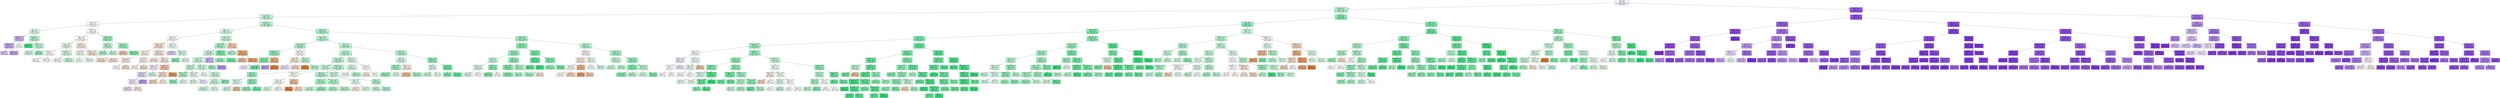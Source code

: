 digraph Tree {
node [shape=box, style="filled", color="black"] ;
0 [label="CCR <= 5.5\ngini = 0.639\nsamples = 32332\nvalue = [6425, 12326, 13581]\nclass = None", fillcolor="#f7f3fd"] ;
1 [label="graphDepth <= 6.5\ngini = 0.566\nsamples = 19344\nvalue = [5577, 11158, 2609]\nclass = DCP", fillcolor="#aff4cc"] ;
0 -> 1 [labeldistance=2.5, labelangle=45, headlabel="True"] ;
2 [label="sdComm <= 0.02\ngini = 0.586\nsamples = 13752\nvalue = [4581, 7350, 1821]\nclass = DCP", fillcolor="#c3f7d9"] ;
1 -> 2 ;
3 [label="sdComp <= 0.02\ngini = 0.574\nsamples = 3092\nvalue = [1364, 1462, 266]\nclass = DCP", fillcolor="#f4fef8"] ;
2 -> 3 ;
4 [label="nbproc <= 4.5\ngini = 0.652\nsamples = 296\nvalue = [76, 126, 94]\nclass = DCP", fillcolor="#e0fbeb"] ;
3 -> 4 ;
5 [label="graphSize <= 22.5\ngini = 0.584\nsamples = 82\nvalue = [22, 14, 46]\nclass = None", fillcolor="#cdb0f5"] ;
4 -> 5 ;
6 [label="graphDepth <= 3.5\ngini = 0.563\nsamples = 78\nvalue = [20, 12, 46]\nclass = None", fillcolor="#c7a6f3"] ;
5 -> 6 ;
7 [label="gini = 0.611\nsamples = 12\nvalue = [2, 4, 6]\nclass = None", fillcolor="#e0cef8"] ;
6 -> 7 ;
8 [label="gini = 0.544\nsamples = 66\nvalue = [18, 8, 40]\nclass = None", fillcolor="#c5a4f3"] ;
6 -> 8 ;
9 [label="gini = 0.5\nsamples = 4\nvalue = [2, 2, 0]\nclass = DLS/DC", fillcolor="#ffffff"] ;
5 -> 9 ;
10 [label="graphDepth <= 3.5\ngini = 0.612\nsamples = 214\nvalue = [54, 112, 48]\nclass = DCP", fillcolor="#b7f6d1"] ;
4 -> 10 ;
11 [label="gini = 0.0\nsamples = 12\nvalue = [0, 12, 0]\nclass = DCP", fillcolor="#39e581"] ;
10 -> 11 ;
12 [label="graphSize <= 22.5\ngini = 0.627\nsamples = 202\nvalue = [54, 100, 48]\nclass = DCP", fillcolor="#c1f7d8"] ;
10 -> 12 ;
13 [label="gini = 0.64\nsamples = 164\nvalue = [48, 76, 40]\nclass = DCP", fillcolor="#cff9e1"] ;
12 -> 13 ;
14 [label="gini = 0.532\nsamples = 38\nvalue = [6, 24, 8]\nclass = DCP", fillcolor="#95f1bc"] ;
12 -> 14 ;
15 [label="graphSize <= 22.5\ngini = 0.556\nsamples = 2796\nvalue = [1288, 1336, 172]\nclass = DCP", fillcolor="#f9fefb"] ;
3 -> 15 ;
16 [label="nbproc <= 4.5\ngini = 0.549\nsamples = 2522\nvalue = [1222, 1166, 134]\nclass = DLS/DC", fillcolor="#fefaf7"] ;
15 -> 16 ;
17 [label="sdComp <= 0.065\ngini = 0.568\nsamples = 884\nvalue = [368, 444, 72]\nclass = DCP", fillcolor="#e2fbec"] ;
16 -> 17 ;
18 [label="graphDepth <= 3.5\ngini = 0.61\nsamples = 286\nvalue = [124, 122, 40]\nclass = DLS/DC", fillcolor="#fffdfd"] ;
17 -> 18 ;
19 [label="gini = 0.64\nsamples = 20\nvalue = [8, 4, 8]\nclass = DLS/DC", fillcolor="#ffffff"] ;
18 -> 19 ;
20 [label="gini = 0.599\nsamples = 266\nvalue = [116, 118, 32]\nclass = DCP", fillcolor="#fcfffd"] ;
18 -> 20 ;
21 [label="graphDepth <= 3.5\ngini = 0.541\nsamples = 598\nvalue = [244, 322, 32]\nclass = DCP", fillcolor="#d3f9e3"] ;
17 -> 21 ;
22 [label="gini = 0.568\nsamples = 156\nvalue = [74, 70, 12]\nclass = DLS/DC", fillcolor="#fef9f6"] ;
21 -> 22 ;
23 [label="gini = 0.525\nsamples = 442\nvalue = [170, 252, 20]\nclass = DCP", fillcolor="#c3f7d9"] ;
21 -> 23 ;
24 [label="graphDepth <= 3.5\ngini = 0.532\nsamples = 1638\nvalue = [854, 722, 62]\nclass = DLS/DC", fillcolor="#fbede2"] ;
16 -> 24 ;
25 [label="sdComp <= 0.065\ngini = 0.522\nsamples = 516\nvalue = [242, 262, 12]\nclass = DCP", fillcolor="#f1fdf6"] ;
24 -> 25 ;
26 [label="gini = 0.5\nsamples = 4\nvalue = [2, 2, 0]\nclass = DLS/DC", fillcolor="#ffffff"] ;
25 -> 26 ;
27 [label="gini = 0.522\nsamples = 512\nvalue = [240, 260, 12]\nclass = DCP", fillcolor="#f0fdf6"] ;
25 -> 27 ;
28 [label="sdComp <= 0.065\ngini = 0.532\nsamples = 1122\nvalue = [612, 460, 50]\nclass = DLS/DC", fillcolor="#f9e2d2"] ;
24 -> 28 ;
29 [label="gini = 0.524\nsamples = 442\nvalue = [244, 182, 16]\nclass = DLS/DC", fillcolor="#f9e1d0"] ;
28 -> 29 ;
30 [label="gini = 0.537\nsamples = 680\nvalue = [368, 278, 34]\nclass = DLS/DC", fillcolor="#f9e3d3"] ;
28 -> 30 ;
31 [label="sdComp <= 0.065\ngini = 0.538\nsamples = 274\nvalue = [66, 170, 38]\nclass = DCP", fillcolor="#9cf2c0"] ;
15 -> 31 ;
32 [label="nbproc <= 4.5\ngini = 0.578\nsamples = 86\nvalue = [12, 48, 26]\nclass = DCP", fillcolor="#b6f5d1"] ;
31 -> 32 ;
33 [label="gini = 0.529\nsamples = 46\nvalue = [4, 28, 14]\nclass = DCP", fillcolor="#a8f4c8"] ;
32 -> 33 ;
34 [label="gini = 0.62\nsamples = 40\nvalue = [8, 20, 12]\nclass = DCP", fillcolor="#c6f8db"] ;
32 -> 34 ;
35 [label="nbproc <= 4.5\ngini = 0.492\nsamples = 188\nvalue = [54, 122, 12]\nclass = DCP", fillcolor="#9bf2bf"] ;
31 -> 35 ;
36 [label="gini = 0.465\nsamples = 38\nvalue = [24, 14, 0]\nclass = DLS/DC", fillcolor="#f4caac"] ;
35 -> 36 ;
37 [label="gini = 0.435\nsamples = 150\nvalue = [30, 108, 12]\nclass = DCP", fillcolor="#7eeead"] ;
35 -> 37 ;
38 [label="graphDepth <= 3.5\ngini = 0.583\nsamples = 10660\nvalue = [3217, 5888, 1555]\nclass = DCP", fillcolor="#b8f6d2"] ;
2 -> 38 ;
39 [label="nbproc <= 4.5\ngini = 0.631\nsamples = 2376\nvalue = [767, 1122, 487]\nclass = DCP", fillcolor="#d3f9e3"] ;
38 -> 39 ;
40 [label="sdComp <= 0.65\ngini = 0.666\nsamples = 715\nvalue = [233, 252, 230]\nclass = DCP", fillcolor="#f7fefa"] ;
39 -> 40 ;
41 [label="sdComp <= 0.065\ngini = 0.645\nsamples = 467\nvalue = [211, 134, 122]\nclass = DLS/DC", fillcolor="#f9e2d1"] ;
40 -> 41 ;
42 [label="sdComm <= 0.065\ngini = 0.6\nsamples = 64\nvalue = [30, 8, 26]\nclass = DLS/DC", fillcolor="#fcf2ea"] ;
41 -> 42 ;
43 [label="sdComp <= 0.02\ngini = 0.498\nsamples = 30\nvalue = [16, 0, 14]\nclass = DLS/DC", fillcolor="#fcefe6"] ;
42 -> 43 ;
44 [label="gini = 0.5\nsamples = 16\nvalue = [8, 0, 8]\nclass = DLS/DC", fillcolor="#ffffff"] ;
43 -> 44 ;
45 [label="gini = 0.49\nsamples = 14\nvalue = [8, 0, 6]\nclass = DLS/DC", fillcolor="#f8e0ce"] ;
43 -> 45 ;
46 [label="sdComp <= 0.02\ngini = 0.651\nsamples = 34\nvalue = [14, 8, 12]\nclass = DLS/DC", fillcolor="#fdf4ed"] ;
42 -> 46 ;
47 [label="gini = 0.661\nsamples = 22\nvalue = [8, 6, 8]\nclass = DLS/DC", fillcolor="#ffffff"] ;
46 -> 47 ;
48 [label="gini = 0.611\nsamples = 12\nvalue = [6, 2, 4]\nclass = DLS/DC", fillcolor="#f8e0ce"] ;
46 -> 48 ;
49 [label="sdComm <= 0.065\ngini = 0.644\nsamples = 403\nvalue = [181, 126, 96]\nclass = DLS/DC", fillcolor="#fae6d8"] ;
41 -> 49 ;
50 [label="gini = 0.61\nsamples = 188\nvalue = [90, 70, 28]\nclass = DLS/DC", fillcolor="#fbeadd"] ;
49 -> 50 ;
51 [label="sdComp <= 0.2\ngini = 0.653\nsamples = 215\nvalue = [91, 56, 68]\nclass = DLS/DC", fillcolor="#fbebe0"] ;
49 -> 51 ;
52 [label="sdComm <= 0.65\ngini = 0.663\nsamples = 127\nvalue = [41, 38, 48]\nclass = None", fillcolor="#f5effd"] ;
51 -> 52 ;
53 [label="sdComm <= 0.2\ngini = 0.637\nsamples = 91\nvalue = [29, 20, 42]\nclass = None", fillcolor="#e5d5fa"] ;
52 -> 53 ;
54 [label="CCR <= 0.55\ngini = 0.647\nsamples = 71\nvalue = [25, 16, 30]\nclass = None", fillcolor="#f1e9fc"] ;
53 -> 54 ;
55 [label="gini = 0.652\nsamples = 51\nvalue = [15, 14, 22]\nclass = None", fillcolor="#e7d9fa"] ;
54 -> 55 ;
56 [label="gini = 0.58\nsamples = 20\nvalue = [10, 2, 8]\nclass = DLS/DC", fillcolor="#fbeade"] ;
54 -> 56 ;
57 [label="gini = 0.56\nsamples = 20\nvalue = [4, 4, 12]\nclass = None", fillcolor="#c09cf2"] ;
53 -> 57 ;
58 [label="gini = 0.611\nsamples = 36\nvalue = [12, 18, 6]\nclass = DCP", fillcolor="#cef8e0"] ;
52 -> 58 ;
59 [label="sdComm <= 0.65\ngini = 0.584\nsamples = 88\nvalue = [50, 18, 20]\nclass = DLS/DC", fillcolor="#f4c7a8"] ;
51 -> 59 ;
60 [label="sdComm <= 0.2\ngini = 0.639\nsamples = 64\nvalue = [30, 18, 16]\nclass = DLS/DC", fillcolor="#f8decb"] ;
59 -> 60 ;
61 [label="gini = 0.592\nsamples = 26\nvalue = [14, 4, 8]\nclass = DLS/DC", fillcolor="#f6d5bd"] ;
60 -> 61 ;
62 [label="gini = 0.643\nsamples = 38\nvalue = [16, 14, 8]\nclass = DLS/DC", fillcolor="#fdf4ee"] ;
60 -> 62 ;
63 [label="gini = 0.278\nsamples = 24\nvalue = [20, 0, 4]\nclass = DLS/DC", fillcolor="#ea9a61"] ;
59 -> 63 ;
64 [label="sdComm <= 0.2\ngini = 0.576\nsamples = 248\nvalue = [22, 118, 108]\nclass = DCP", fillcolor="#f1fdf6"] ;
40 -> 64 ;
65 [label="gini = 0.598\nsamples = 70\nvalue = [10, 24, 36]\nclass = None", fillcolor="#decbf8"] ;
64 -> 65 ;
66 [label="sdComm <= 0.65\ngini = 0.553\nsamples = 178\nvalue = [12, 94, 72]\nclass = DCP", fillcolor="#d6fae5"] ;
64 -> 66 ;
67 [label="gini = 0.5\nsamples = 24\nvalue = [4, 16, 4]\nclass = DCP", fillcolor="#88efb3"] ;
66 -> 67 ;
68 [label="gini = 0.546\nsamples = 154\nvalue = [8, 78, 68]\nclass = DCP", fillcolor="#e8fcf0"] ;
66 -> 68 ;
69 [label="sdComm <= 0.65\ngini = 0.598\nsamples = 1661\nvalue = [534, 870, 257]\nclass = DCP", fillcolor="#c4f7d9"] ;
39 -> 69 ;
70 [label="sdComp <= 0.65\ngini = 0.573\nsamples = 1357\nvalue = [362, 780, 215]\nclass = DCP", fillcolor="#acf4ca"] ;
69 -> 70 ;
71 [label="sdComp <= 0.2\ngini = 0.609\nsamples = 866\nvalue = [288, 436, 142]\nclass = DCP", fillcolor="#ccf8df"] ;
70 -> 71 ;
72 [label="sdComp <= 0.065\ngini = 0.594\nsamples = 810\nvalue = [282, 418, 110]\nclass = DCP", fillcolor="#ccf8df"] ;
71 -> 72 ;
73 [label="sdComp <= 0.02\ngini = 0.624\nsamples = 116\nvalue = [32, 58, 26]\nclass = DCP", fillcolor="#c2f7d8"] ;
72 -> 73 ;
74 [label="sdComm <= 0.065\ngini = 0.571\nsamples = 66\nvalue = [18, 38, 10]\nclass = DCP", fillcolor="#acf4ca"] ;
73 -> 74 ;
75 [label="gini = 0.515\nsamples = 40\nvalue = [8, 26, 6]\nclass = DCP", fillcolor="#90f0b8"] ;
74 -> 75 ;
76 [label="gini = 0.615\nsamples = 26\nvalue = [10, 12, 4]\nclass = DCP", fillcolor="#e6fcef"] ;
74 -> 76 ;
77 [label="sdComm <= 0.065\ngini = 0.659\nsamples = 50\nvalue = [14, 20, 16]\nclass = DCP", fillcolor="#e8fcf0"] ;
73 -> 77 ;
78 [label="gini = 0.628\nsamples = 22\nvalue = [8, 10, 4]\nclass = DCP", fillcolor="#e3fbed"] ;
77 -> 78 ;
79 [label="gini = 0.643\nsamples = 28\nvalue = [6, 10, 12]\nclass = None", fillcolor="#f1e9fc"] ;
77 -> 79 ;
80 [label="sdComm <= 0.065\ngini = 0.587\nsamples = 694\nvalue = [250, 360, 84]\nclass = DCP", fillcolor="#cef9e0"] ;
72 -> 80 ;
81 [label="gini = 0.54\nsamples = 94\nvalue = [44, 46, 4]\nclass = DCP", fillcolor="#f7fefa"] ;
80 -> 81 ;
82 [label="sdComm <= 0.2\ngini = 0.59\nsamples = 600\nvalue = [206, 314, 80]\nclass = DCP", fillcolor="#c9f8dc"] ;
80 -> 82 ;
83 [label="CCR <= 0.55\ngini = 0.593\nsamples = 570\nvalue = [200, 294, 76]\nclass = DCP", fillcolor="#cdf8df"] ;
82 -> 83 ;
84 [label="gini = 0.585\nsamples = 526\nvalue = [186, 276, 64]\nclass = DCP", fillcolor="#cbf8de"] ;
83 -> 84 ;
85 [label="gini = 0.657\nsamples = 44\nvalue = [14, 18, 12]\nclass = DCP", fillcolor="#e5fcee"] ;
83 -> 85 ;
86 [label="gini = 0.498\nsamples = 30\nvalue = [6, 20, 4]\nclass = DCP", fillcolor="#8cf0b6"] ;
82 -> 86 ;
87 [label="sdComm <= 0.2\ngini = 0.559\nsamples = 56\nvalue = [6, 18, 32]\nclass = None", fillcolor="#d1b6f5"] ;
71 -> 87 ;
88 [label="gini = 0.56\nsamples = 10\nvalue = [2, 6, 2]\nclass = DCP", fillcolor="#9cf2c0"] ;
87 -> 88 ;
89 [label="gini = 0.499\nsamples = 46\nvalue = [4, 12, 30]\nclass = None", fillcolor="#bc96f1"] ;
87 -> 89 ;
90 [label="sdComm <= 0.2\ngini = 0.464\nsamples = 491\nvalue = [74, 344, 73]\nclass = DCP", fillcolor="#7feead"] ;
70 -> 90 ;
91 [label="gini = 0.53\nsamples = 215\nvalue = [32, 136, 47]\nclass = DCP", fillcolor="#96f1bc"] ;
90 -> 91 ;
92 [label="gini = 0.4\nsamples = 276\nvalue = [42, 208, 26]\nclass = DCP", fillcolor="#73eda6"] ;
90 -> 92 ;
93 [label="sdComp <= 0.2\ngini = 0.573\nsamples = 304\nvalue = [172, 90, 42]\nclass = DLS/DC", fillcolor="#f5cfb3"] ;
69 -> 93 ;
94 [label="gini = 0.609\nsamples = 106\nvalue = [26, 56, 24]\nclass = DCP", fillcolor="#b5f5d0"] ;
93 -> 94 ;
95 [label="sdComp <= 0.65\ngini = 0.419\nsamples = 198\nvalue = [146, 34, 18]\nclass = DLS/DC", fillcolor="#eda978"] ;
93 -> 95 ;
96 [label="gini = 0.531\nsamples = 48\nvalue = [30, 12, 6]\nclass = DLS/DC", fillcolor="#f2c09c"] ;
95 -> 96 ;
97 [label="gini = 0.374\nsamples = 150\nvalue = [116, 22, 12]\nclass = DLS/DC", fillcolor="#eca26e"] ;
95 -> 97 ;
98 [label="sdComm <= 0.2\ngini = 0.565\nsamples = 8284\nvalue = [2450, 4766, 1068]\nclass = DCP", fillcolor="#b0f5cd"] ;
38 -> 98 ;
99 [label="sdComp <= 0.02\ngini = 0.563\nsamples = 6138\nvalue = [1978, 3476, 684]\nclass = DCP", fillcolor="#b8f6d2"] ;
98 -> 99 ;
100 [label="sdComm <= 0.065\ngini = 0.598\nsamples = 804\nvalue = [194, 440, 170]\nclass = DCP", fillcolor="#aff5cc"] ;
99 -> 100 ;
101 [label="graphSize <= 22.5\ngini = 0.52\nsamples = 512\nvalue = [78, 330, 104]\nclass = DCP", fillcolor="#91f1b9"] ;
100 -> 101 ;
102 [label="nbproc <= 4.5\ngini = 0.474\nsamples = 474\nvalue = [52, 326, 96]\nclass = DCP", fillcolor="#87efb2"] ;
101 -> 102 ;
103 [label="gini = 0.656\nsamples = 110\nvalue = [28, 38, 44]\nclass = None", fillcolor="#f4eefd"] ;
102 -> 103 ;
104 [label="gini = 0.349\nsamples = 364\nvalue = [24, 288, 52]\nclass = DCP", fillcolor="#69eba0"] ;
102 -> 104 ;
105 [label="nbproc <= 4.5\ngini = 0.476\nsamples = 38\nvalue = [26, 4, 8]\nclass = DLS/DC", fillcolor="#efb388"] ;
101 -> 105 ;
106 [label="gini = 0.444\nsamples = 12\nvalue = [0, 4, 8]\nclass = None", fillcolor="#c09cf2"] ;
105 -> 106 ;
107 [label="gini = 0.0\nsamples = 26\nvalue = [26, 0, 0]\nclass = DLS/DC", fillcolor="#e58139"] ;
105 -> 107 ;
108 [label="graphSize <= 22.5\ngini = 0.649\nsamples = 292\nvalue = [116, 110, 66]\nclass = DLS/DC", fillcolor="#fefbf8"] ;
100 -> 108 ;
109 [label="nbproc <= 4.5\ngini = 0.636\nsamples = 242\nvalue = [110, 82, 50]\nclass = DLS/DC", fillcolor="#fae9dc"] ;
108 -> 109 ;
110 [label="gini = 0.659\nsamples = 74\nvalue = [22, 22, 30]\nclass = None", fillcolor="#ece1fb"] ;
109 -> 110 ;
111 [label="gini = 0.584\nsamples = 168\nvalue = [88, 60, 20]\nclass = DLS/DC", fillcolor="#f8decc"] ;
109 -> 111 ;
112 [label="nbproc <= 4.5\ngini = 0.57\nsamples = 50\nvalue = [6, 28, 16]\nclass = DCP", fillcolor="#b9f6d3"] ;
108 -> 112 ;
113 [label="gini = 0.0\nsamples = 2\nvalue = [2, 0, 0]\nclass = DLS/DC", fillcolor="#e58139"] ;
112 -> 113 ;
114 [label="gini = 0.542\nsamples = 48\nvalue = [4, 28, 16]\nclass = DCP", fillcolor="#b5f5d0"] ;
112 -> 114 ;
115 [label="sdComp <= 0.2\ngini = 0.555\nsamples = 5334\nvalue = [1784, 3036, 514]\nclass = DCP", fillcolor="#b9f6d3"] ;
99 -> 115 ;
116 [label="CCR <= 0.55\ngini = 0.548\nsamples = 4774\nvalue = [1638, 2728, 408]\nclass = DCP", fillcolor="#baf6d3"] ;
115 -> 116 ;
117 [label="sdComp <= 0.065\ngini = 0.546\nsamples = 4402\nvalue = [1490, 2536, 376]\nclass = DCP", fillcolor="#b8f6d2"] ;
116 -> 117 ;
118 [label="sdComm <= 0.065\ngini = 0.558\nsamples = 822\nvalue = [312, 444, 66]\nclass = DCP", fillcolor="#ccf8de"] ;
117 -> 118 ;
119 [label="nbproc <= 4.5\ngini = 0.491\nsamples = 344\nvalue = [98, 224, 22]\nclass = DCP", fillcolor="#9af2be"] ;
118 -> 119 ;
120 [label="graphSize <= 22.5\ngini = 0.633\nsamples = 70\nvalue = [24, 32, 14]\nclass = DCP", fillcolor="#ddfae9"] ;
119 -> 120 ;
121 [label="gini = 0.635\nsamples = 64\nvalue = [20, 30, 14]\nclass = DCP", fillcolor="#d2f9e2"] ;
120 -> 121 ;
122 [label="gini = 0.444\nsamples = 6\nvalue = [4, 2, 0]\nclass = DLS/DC", fillcolor="#f2c09c"] ;
120 -> 122 ;
123 [label="graphSize <= 22.5\ngini = 0.435\nsamples = 274\nvalue = [74, 192, 8]\nclass = DCP", fillcolor="#8af0b5"] ;
119 -> 123 ;
124 [label="gini = 0.457\nsamples = 224\nvalue = [64, 152, 8]\nclass = DCP", fillcolor="#92f1ba"] ;
123 -> 124 ;
125 [label="gini = 0.32\nsamples = 50\nvalue = [10, 40, 0]\nclass = DCP", fillcolor="#6aeca0"] ;
123 -> 125 ;
126 [label="graphSize <= 22.5\ngini = 0.579\nsamples = 478\nvalue = [214, 220, 44]\nclass = DCP", fillcolor="#fafefc"] ;
118 -> 126 ;
127 [label="nbproc <= 4.5\ngini = 0.585\nsamples = 432\nvalue = [184, 204, 44]\nclass = DCP", fillcolor="#effdf5"] ;
126 -> 127 ;
128 [label="gini = 0.623\nsamples = 68\nvalue = [24, 32, 12]\nclass = DCP", fillcolor="#dbfae8"] ;
127 -> 128 ;
129 [label="gini = 0.576\nsamples = 364\nvalue = [160, 172, 32]\nclass = DCP", fillcolor="#f3fdf8"] ;
127 -> 129 ;
130 [label="nbproc <= 4.5\ngini = 0.454\nsamples = 46\nvalue = [30, 16, 0]\nclass = DLS/DC", fillcolor="#f3c4a3"] ;
126 -> 130 ;
131 [label="gini = 0.0\nsamples = 8\nvalue = [8, 0, 0]\nclass = DLS/DC", fillcolor="#e58139"] ;
130 -> 131 ;
132 [label="gini = 0.488\nsamples = 38\nvalue = [22, 16, 0]\nclass = DLS/DC", fillcolor="#f8ddc9"] ;
130 -> 132 ;
133 [label="graphSize <= 22.5\ngini = 0.543\nsamples = 3580\nvalue = [1178, 2092, 310]\nclass = DCP", fillcolor="#b4f5cf"] ;
117 -> 133 ;
134 [label="nbproc <= 4.5\ngini = 0.542\nsamples = 3264\nvalue = [1054, 1920, 290]\nclass = DCP", fillcolor="#b1f5ce"] ;
133 -> 134 ;
135 [label="sdComm <= 0.065\ngini = 0.543\nsamples = 1054\nvalue = [318, 628, 108]\nclass = DCP", fillcolor="#acf4ca"] ;
134 -> 135 ;
136 [label="gini = 0.557\nsamples = 608\nvalue = [212, 340, 56]\nclass = DCP", fillcolor="#bff7d6"] ;
135 -> 136 ;
137 [label="gini = 0.513\nsamples = 446\nvalue = [106, 288, 52]\nclass = DCP", fillcolor="#95f1bc"] ;
135 -> 137 ;
138 [label="sdComm <= 0.065\ngini = 0.541\nsamples = 2210\nvalue = [736, 1292, 182]\nclass = DCP", fillcolor="#b4f5cf"] ;
134 -> 138 ;
139 [label="gini = 0.547\nsamples = 878\nvalue = [278, 514, 86]\nclass = DCP", fillcolor="#b1f5cd"] ;
138 -> 139 ;
140 [label="gini = 0.535\nsamples = 1332\nvalue = [458, 778, 96]\nclass = DCP", fillcolor="#b7f5d1"] ;
138 -> 140 ;
141 [label="sdComm <= 0.065\ngini = 0.546\nsamples = 316\nvalue = [124, 172, 20]\nclass = DCP", fillcolor="#cef8e0"] ;
133 -> 141 ;
142 [label="nbproc <= 4.5\ngini = 0.562\nsamples = 164\nvalue = [70, 82, 12]\nclass = DCP", fillcolor="#e6fcef"] ;
141 -> 142 ;
143 [label="gini = 0.496\nsamples = 22\nvalue = [12, 10, 0]\nclass = DLS/DC", fillcolor="#fbeade"] ;
142 -> 143 ;
144 [label="gini = 0.569\nsamples = 142\nvalue = [58, 72, 12]\nclass = DCP", fillcolor="#defbea"] ;
142 -> 144 ;
145 [label="nbproc <= 4.5\ngini = 0.52\nsamples = 152\nvalue = [54, 90, 8]\nclass = DCP", fillcolor="#b6f5d1"] ;
141 -> 145 ;
146 [label="gini = 0.55\nsamples = 50\nvalue = [18, 28, 4]\nclass = DCP", fillcolor="#c1f7d8"] ;
145 -> 146 ;
147 [label="gini = 0.504\nsamples = 102\nvalue = [36, 62, 4]\nclass = DCP", fillcolor="#b1f5cd"] ;
145 -> 147 ;
148 [label="graphSize <= 22.5\ngini = 0.568\nsamples = 372\nvalue = [148, 192, 32]\nclass = DCP", fillcolor="#d8fae6"] ;
116 -> 148 ;
149 [label="nbproc <= 4.5\ngini = 0.55\nsamples = 344\nvalue = [140, 182, 22]\nclass = DCP", fillcolor="#d6fae5"] ;
148 -> 149 ;
150 [label="gini = 0.544\nsamples = 208\nvalue = [96, 102, 10]\nclass = DCP", fillcolor="#f4fef8"] ;
149 -> 150 ;
151 [label="gini = 0.542\nsamples = 136\nvalue = [44, 80, 12]\nclass = DCP", fillcolor="#b2f5ce"] ;
149 -> 151 ;
152 [label="nbproc <= 4.5\ngini = 0.663\nsamples = 28\nvalue = [8, 10, 10]\nclass = DCP", fillcolor="#ffffff"] ;
148 -> 152 ;
153 [label="gini = 0.66\nsamples = 20\nvalue = [8, 6, 6]\nclass = DLS/DC", fillcolor="#fbede3"] ;
152 -> 153 ;
154 [label="gini = 0.5\nsamples = 8\nvalue = [0, 4, 4]\nclass = DCP", fillcolor="#ffffff"] ;
152 -> 154 ;
155 [label="graphSize <= 22.5\ngini = 0.594\nsamples = 560\nvalue = [146, 308, 106]\nclass = DCP", fillcolor="#b2f5ce"] ;
115 -> 155 ;
156 [label="nbproc <= 4.5\ngini = 0.609\nsamples = 398\nvalue = [140, 196, 62]\nclass = DCP", fillcolor="#d4f9e4"] ;
155 -> 156 ;
157 [label="sdComp <= 0.65\ngini = 0.543\nsamples = 214\nvalue = [58, 130, 26]\nclass = DCP", fillcolor="#a4f3c5"] ;
156 -> 157 ;
158 [label="gini = 0.509\nsamples = 156\nvalue = [34, 102, 20]\nclass = DCP", fillcolor="#91f1b9"] ;
157 -> 158 ;
159 [label="gini = 0.585\nsamples = 58\nvalue = [24, 28, 6]\nclass = DCP", fillcolor="#e8fcf0"] ;
157 -> 159 ;
160 [label="sdComp <= 0.65\ngini = 0.634\nsamples = 184\nvalue = [82, 66, 36]\nclass = DLS/DC", fillcolor="#fbeee4"] ;
156 -> 160 ;
161 [label="gini = 0.566\nsamples = 108\nvalue = [64, 22, 22]\nclass = DLS/DC", fillcolor="#f2c19e"] ;
160 -> 161 ;
162 [label="gini = 0.575\nsamples = 76\nvalue = [18, 44, 14]\nclass = DCP", fillcolor="#a6f3c7"] ;
160 -> 162 ;
163 [label="sdComp <= 0.65\ngini = 0.447\nsamples = 162\nvalue = [6, 112, 44]\nclass = DCP", fillcolor="#8df0b6"] ;
155 -> 163 ;
164 [label="nbproc <= 4.5\ngini = 0.496\nsamples = 66\nvalue = [0, 36, 30]\nclass = DCP", fillcolor="#defbea"] ;
163 -> 164 ;
165 [label="gini = 0.486\nsamples = 24\nvalue = [0, 14, 10]\nclass = DCP", fillcolor="#c6f8db"] ;
164 -> 165 ;
166 [label="gini = 0.499\nsamples = 42\nvalue = [0, 22, 20]\nclass = DCP", fillcolor="#edfdf4"] ;
164 -> 166 ;
167 [label="nbproc <= 4.5\ngini = 0.348\nsamples = 96\nvalue = [6, 76, 14]\nclass = DCP", fillcolor="#69eba0"] ;
163 -> 167 ;
168 [label="gini = 0.397\nsamples = 22\nvalue = [6, 16, 0]\nclass = DCP", fillcolor="#83efb0"] ;
167 -> 168 ;
169 [label="gini = 0.307\nsamples = 74\nvalue = [0, 60, 14]\nclass = DCP", fillcolor="#67eb9e"] ;
167 -> 169 ;
170 [label="sdComm <= 0.65\ngini = 0.558\nsamples = 2146\nvalue = [472, 1290, 384]\nclass = DCP", fillcolor="#9ef2c1"] ;
98 -> 170 ;
171 [label="sdComp <= 0.65\ngini = 0.513\nsamples = 1034\nvalue = [174, 676, 184]\nclass = DCP", fillcolor="#8cf0b6"] ;
170 -> 171 ;
172 [label="nbproc <= 4.5\ngini = 0.549\nsamples = 662\nvalue = [126, 406, 130]\nclass = DCP", fillcolor="#98f2be"] ;
171 -> 172 ;
173 [label="sdComp <= 0.2\ngini = 0.601\nsamples = 166\nvalue = [54, 86, 26]\nclass = DCP", fillcolor="#c6f8db"] ;
172 -> 173 ;
174 [label="graphSize <= 22.5\ngini = 0.634\nsamples = 126\nvalue = [42, 58, 26]\nclass = DCP", fillcolor="#d9fae7"] ;
173 -> 174 ;
175 [label="gini = 0.609\nsamples = 96\nvalue = [36, 46, 14]\nclass = DCP", fillcolor="#defbea"] ;
174 -> 175 ;
176 [label="gini = 0.64\nsamples = 30\nvalue = [6, 12, 12]\nclass = DCP", fillcolor="#ffffff"] ;
174 -> 176 ;
177 [label="graphSize <= 22.5\ngini = 0.42\nsamples = 40\nvalue = [12, 28, 0]\nclass = DCP", fillcolor="#8ef0b7"] ;
173 -> 177 ;
178 [label="gini = 0.401\nsamples = 36\nvalue = [10, 26, 0]\nclass = DCP", fillcolor="#85efb1"] ;
177 -> 178 ;
179 [label="gini = 0.5\nsamples = 4\nvalue = [2, 2, 0]\nclass = DLS/DC", fillcolor="#ffffff"] ;
177 -> 179 ;
180 [label="sdComp <= 0.2\ngini = 0.519\nsamples = 496\nvalue = [72, 320, 104]\nclass = DCP", fillcolor="#92f1ba"] ;
172 -> 180 ;
181 [label="graphSize <= 22.5\ngini = 0.449\nsamples = 294\nvalue = [18, 206, 70]\nclass = DCP", fillcolor="#87efb2"] ;
180 -> 181 ;
182 [label="gini = 0.43\nsamples = 244\nvalue = [16, 176, 52]\nclass = DCP", fillcolor="#7feeae"] ;
181 -> 182 ;
183 [label="gini = 0.509\nsamples = 50\nvalue = [2, 30, 18]\nclass = DCP", fillcolor="#b5f5d0"] ;
181 -> 183 ;
184 [label="graphSize <= 22.5\ngini = 0.582\nsamples = 202\nvalue = [54, 114, 34]\nclass = DCP", fillcolor="#aff4cc"] ;
180 -> 184 ;
185 [label="gini = 0.577\nsamples = 184\nvalue = [44, 106, 34]\nclass = DCP", fillcolor="#a7f3c7"] ;
184 -> 185 ;
186 [label="gini = 0.494\nsamples = 18\nvalue = [10, 8, 0]\nclass = DLS/DC", fillcolor="#fae6d7"] ;
184 -> 186 ;
187 [label="nbproc <= 4.5\ngini = 0.435\nsamples = 372\nvalue = [48, 270, 54]\nclass = DCP", fillcolor="#79eda9"] ;
171 -> 187 ;
188 [label="graphSize <= 22.5\ngini = 0.255\nsamples = 124\nvalue = [4, 106, 14]\nclass = DCP", fillcolor="#59e996"] ;
187 -> 188 ;
189 [label="gini = 0.275\nsamples = 114\nvalue = [4, 96, 14]\nclass = DCP", fillcolor="#5dea98"] ;
188 -> 189 ;
190 [label="gini = 0.0\nsamples = 10\nvalue = [0, 10, 0]\nclass = DCP", fillcolor="#39e581"] ;
188 -> 190 ;
191 [label="graphSize <= 22.5\ngini = 0.505\nsamples = 248\nvalue = [44, 164, 40]\nclass = DCP", fillcolor="#8bf0b5"] ;
187 -> 191 ;
192 [label="gini = 0.52\nsamples = 214\nvalue = [44, 138, 32]\nclass = DCP", fillcolor="#92f1b9"] ;
191 -> 192 ;
193 [label="gini = 0.36\nsamples = 34\nvalue = [0, 26, 8]\nclass = DCP", fillcolor="#76eda8"] ;
191 -> 193 ;
194 [label="nbproc <= 4.5\ngini = 0.591\nsamples = 1112\nvalue = [298, 614, 200]\nclass = DCP", fillcolor="#b2f5ce"] ;
170 -> 194 ;
195 [label="sdComp <= 0.65\ngini = 0.659\nsamples = 196\nvalue = [76, 68, 52]\nclass = DLS/DC", fillcolor="#fdf7f3"] ;
194 -> 195 ;
196 [label="graphSize <= 22.5\ngini = 0.656\nsamples = 120\nvalue = [50, 36, 34]\nclass = DLS/DC", fillcolor="#fbeade"] ;
195 -> 196 ;
197 [label="sdComp <= 0.2\ngini = 0.666\nsamples = 96\nvalue = [34, 30, 32]\nclass = DLS/DC", fillcolor="#fefbf9"] ;
196 -> 197 ;
198 [label="gini = 0.632\nsamples = 44\nvalue = [8, 18, 18]\nclass = DCP", fillcolor="#ffffff"] ;
197 -> 198 ;
199 [label="gini = 0.624\nsamples = 52\nvalue = [26, 12, 14]\nclass = DLS/DC", fillcolor="#f7d7c0"] ;
197 -> 199 ;
200 [label="sdComp <= 0.2\ngini = 0.486\nsamples = 24\nvalue = [16, 6, 2]\nclass = DLS/DC", fillcolor="#f1b991"] ;
196 -> 200 ;
201 [label="gini = 0.32\nsamples = 10\nvalue = [8, 2, 0]\nclass = DLS/DC", fillcolor="#eca06a"] ;
200 -> 201 ;
202 [label="gini = 0.571\nsamples = 14\nvalue = [8, 4, 2]\nclass = DLS/DC", fillcolor="#f5cdb0"] ;
200 -> 202 ;
203 [label="graphSize <= 22.5\ngini = 0.65\nsamples = 76\nvalue = [26, 32, 18]\nclass = DCP", fillcolor="#e7fcf0"] ;
195 -> 203 ;
204 [label="gini = 0.64\nsamples = 60\nvalue = [24, 24, 12]\nclass = DLS/DC", fillcolor="#ffffff"] ;
203 -> 204 ;
205 [label="gini = 0.594\nsamples = 16\nvalue = [2, 8, 6]\nclass = DCP", fillcolor="#d7fae6"] ;
203 -> 205 ;
206 [label="sdComp <= 0.2\ngini = 0.56\nsamples = 916\nvalue = [222, 546, 148]\nclass = DCP", fillcolor="#a3f3c4"] ;
194 -> 206 ;
207 [label="graphSize <= 22.5\ngini = 0.619\nsamples = 284\nvalue = [86, 142, 56]\nclass = DCP", fillcolor="#c7f8db"] ;
206 -> 207 ;
208 [label="gini = 0.631\nsamples = 232\nvalue = [68, 112, 52]\nclass = DCP", fillcolor="#caf8dd"] ;
207 -> 208 ;
209 [label="gini = 0.541\nsamples = 52\nvalue = [18, 30, 4]\nclass = DCP", fillcolor="#b9f6d3"] ;
207 -> 209 ;
210 [label="sdComp <= 0.65\ngini = 0.524\nsamples = 632\nvalue = [136, 404, 92]\nclass = DCP", fillcolor="#94f1bb"] ;
206 -> 210 ;
211 [label="graphSize <= 22.5\ngini = 0.479\nsamples = 464\nvalue = [86, 318, 60]\nclass = DCP", fillcolor="#85efb2"] ;
210 -> 211 ;
212 [label="gini = 0.459\nsamples = 418\nvalue = [76, 294, 48]\nclass = DCP", fillcolor="#81eeaf"] ;
211 -> 212 ;
213 [label="gini = 0.612\nsamples = 46\nvalue = [10, 24, 12]\nclass = DCP", fillcolor="#b9f6d3"] ;
211 -> 213 ;
214 [label="graphSize <= 22.5\ngini = 0.613\nsamples = 168\nvalue = [50, 86, 32]\nclass = DCP", fillcolor="#c3f7d9"] ;
210 -> 214 ;
215 [label="gini = 0.624\nsamples = 144\nvalue = [50, 68, 26]\nclass = DCP", fillcolor="#d9fae7"] ;
214 -> 215 ;
216 [label="gini = 0.375\nsamples = 24\nvalue = [0, 18, 6]\nclass = DCP", fillcolor="#7beeab"] ;
214 -> 216 ;
217 [label="sdComp <= 0.2\ngini = 0.485\nsamples = 5592\nvalue = [996, 3808, 788]\nclass = DCP", fillcolor="#86efb2"] ;
1 -> 217 ;
218 [label="CCR <= 0.55\ngini = 0.503\nsamples = 4082\nvalue = [872, 2692, 518]\nclass = DCP", fillcolor="#8ff0b8"] ;
217 -> 218 ;
219 [label="sdComp <= 0.065\ngini = 0.461\nsamples = 3350\nvalue = [638, 2346, 366]\nclass = DCP", fillcolor="#82efb0"] ;
218 -> 219 ;
220 [label="nbproc <= 4.5\ngini = 0.45\nsamples = 1802\nvalue = [220, 1284, 298]\nclass = DCP", fillcolor="#7deeac"] ;
219 -> 220 ;
221 [label="graphDepth <= 9.0\ngini = 0.57\nsamples = 662\nvalue = [120, 388, 154]\nclass = DCP", fillcolor="#a4f3c5"] ;
220 -> 221 ;
222 [label="sdComp <= 0.02\ngini = 0.635\nsamples = 96\nvalue = [18, 40, 38]\nclass = DCP", fillcolor="#f8fefb"] ;
221 -> 222 ;
223 [label="sdComm <= 0.065\ngini = 0.499\nsamples = 38\nvalue = [0, 18, 20]\nclass = None", fillcolor="#f2ebfc"] ;
222 -> 223 ;
224 [label="sdComm <= 0.02\ngini = 0.5\nsamples = 12\nvalue = [0, 6, 6]\nclass = DCP", fillcolor="#ffffff"] ;
223 -> 224 ;
225 [label="gini = 0.5\nsamples = 8\nvalue = [0, 4, 4]\nclass = DCP", fillcolor="#ffffff"] ;
224 -> 225 ;
226 [label="gini = 0.5\nsamples = 4\nvalue = [0, 2, 2]\nclass = DCP", fillcolor="#ffffff"] ;
224 -> 226 ;
227 [label="gini = 0.497\nsamples = 26\nvalue = [0, 12, 14]\nclass = None", fillcolor="#ede3fb"] ;
223 -> 227 ;
228 [label="sdComm <= 0.065\ngini = 0.663\nsamples = 58\nvalue = [18, 22, 18]\nclass = DCP", fillcolor="#ebfcf2"] ;
222 -> 228 ;
229 [label="sdComm <= 0.02\ngini = 0.635\nsamples = 40\nvalue = [8, 18, 14]\nclass = DCP", fillcolor="#e1fbec"] ;
228 -> 229 ;
230 [label="gini = 0.64\nsamples = 20\nvalue = [8, 8, 4]\nclass = DLS/DC", fillcolor="#ffffff"] ;
229 -> 230 ;
231 [label="gini = 0.5\nsamples = 20\nvalue = [0, 10, 10]\nclass = DCP", fillcolor="#ffffff"] ;
229 -> 231 ;
232 [label="gini = 0.593\nsamples = 18\nvalue = [10, 4, 4]\nclass = DLS/DC", fillcolor="#f4c9aa"] ;
228 -> 232 ;
233 [label="graphSize <= 75.0\ngini = 0.547\nsamples = 566\nvalue = [102, 348, 116]\nclass = DCP", fillcolor="#99f2be"] ;
221 -> 233 ;
234 [label="sdComp <= 0.02\ngini = 0.51\nsamples = 384\nvalue = [72, 252, 60]\nclass = DCP", fillcolor="#8df0b6"] ;
233 -> 234 ;
235 [label="sdComm <= 0.02\ngini = 0.473\nsamples = 168\nvalue = [20, 116, 32]\nclass = DCP", fillcolor="#85efb1"] ;
234 -> 235 ;
236 [label="graphSize <= 40.0\ngini = 0.628\nsamples = 72\nvalue = [14, 34, 24]\nclass = DCP", fillcolor="#d6fae5"] ;
235 -> 236 ;
237 [label="gini = 0.615\nsamples = 26\nvalue = [10, 12, 4]\nclass = DCP", fillcolor="#e6fcef"] ;
236 -> 237 ;
238 [label="gini = 0.575\nsamples = 46\nvalue = [4, 22, 20]\nclass = DCP", fillcolor="#f0fdf5"] ;
236 -> 238 ;
239 [label="graphDepth <= 13.5\ngini = 0.26\nsamples = 96\nvalue = [6, 82, 8]\nclass = DCP", fillcolor="#59e995"] ;
235 -> 239 ;
240 [label="sdComm <= 0.065\ngini = 0.356\nsamples = 66\nvalue = [6, 52, 8]\nclass = DCP", fillcolor="#69eb9f"] ;
239 -> 240 ;
241 [label="gini = 0.5\nsamples = 24\nvalue = [4, 16, 4]\nclass = DCP", fillcolor="#88efb3"] ;
240 -> 241 ;
242 [label="gini = 0.254\nsamples = 42\nvalue = [2, 36, 4]\nclass = DCP", fillcolor="#58e995"] ;
240 -> 242 ;
243 [label="gini = 0.0\nsamples = 30\nvalue = [0, 30, 0]\nclass = DCP", fillcolor="#39e581"] ;
239 -> 243 ;
244 [label="sdComm <= 0.02\ngini = 0.529\nsamples = 216\nvalue = [52, 136, 28]\nclass = DCP", fillcolor="#9af2be"] ;
234 -> 244 ;
245 [label="graphDepth <= 13.5\ngini = 0.37\nsamples = 52\nvalue = [10, 40, 2]\nclass = DCP", fillcolor="#72eca5"] ;
244 -> 245 ;
246 [label="gini = 0.381\nsamples = 34\nvalue = [6, 26, 2]\nclass = DCP", fillcolor="#72eca5"] ;
245 -> 246 ;
247 [label="gini = 0.346\nsamples = 18\nvalue = [4, 14, 0]\nclass = DCP", fillcolor="#72eca5"] ;
245 -> 247 ;
248 [label="graphDepth <= 13.5\ngini = 0.567\nsamples = 164\nvalue = [42, 96, 26]\nclass = DCP", fillcolor="#a7f3c7"] ;
244 -> 248 ;
249 [label="sdComm <= 0.065\ngini = 0.593\nsamples = 100\nvalue = [30, 54, 16]\nclass = DCP", fillcolor="#bbf6d4"] ;
248 -> 249 ;
250 [label="gini = 0.598\nsamples = 54\nvalue = [18, 28, 8]\nclass = DCP", fillcolor="#c8f8dc"] ;
249 -> 250 ;
251 [label="gini = 0.582\nsamples = 46\nvalue = [12, 26, 8]\nclass = DCP", fillcolor="#adf4cb"] ;
249 -> 251 ;
252 [label="sdComm <= 0.065\ngini = 0.51\nsamples = 64\nvalue = [12, 42, 10]\nclass = DCP", fillcolor="#8df0b6"] ;
248 -> 252 ;
253 [label="gini = 0.357\nsamples = 28\nvalue = [4, 22, 2]\nclass = DCP", fillcolor="#6beca0"] ;
252 -> 253 ;
254 [label="gini = 0.593\nsamples = 36\nvalue = [8, 20, 8]\nclass = DCP", fillcolor="#aaf4c9"] ;
252 -> 254 ;
255 [label="graphDepth <= 25.5\ngini = 0.6\nsamples = 182\nvalue = [30, 96, 56]\nclass = DCP", fillcolor="#c0f7d7"] ;
233 -> 255 ;
256 [label="sdComm <= 0.02\ngini = 0.618\nsamples = 104\nvalue = [16, 46, 42]\nclass = DCP", fillcolor="#f2fdf7"] ;
255 -> 256 ;
257 [label="sdComp <= 0.02\ngini = 0.66\nsamples = 20\nvalue = [8, 6, 6]\nclass = DLS/DC", fillcolor="#fbede3"] ;
256 -> 257 ;
258 [label="gini = 0.625\nsamples = 8\nvalue = [4, 2, 2]\nclass = DLS/DC", fillcolor="#f6d5bd"] ;
257 -> 258 ;
259 [label="gini = 0.667\nsamples = 12\nvalue = [4, 4, 4]\nclass = DLS/DC", fillcolor="#ffffff"] ;
257 -> 259 ;
260 [label="sdComm <= 0.065\ngini = 0.58\nsamples = 84\nvalue = [8, 40, 36]\nclass = DCP", fillcolor="#eefdf4"] ;
256 -> 260 ;
261 [label="sdComp <= 0.02\ngini = 0.497\nsamples = 52\nvalue = [0, 28, 24]\nclass = DCP", fillcolor="#e3fbed"] ;
260 -> 261 ;
262 [label="gini = 0.5\nsamples = 32\nvalue = [0, 16, 16]\nclass = DCP", fillcolor="#ffffff"] ;
261 -> 262 ;
263 [label="gini = 0.48\nsamples = 20\nvalue = [0, 12, 8]\nclass = DCP", fillcolor="#bdf6d5"] ;
261 -> 263 ;
264 [label="sdComp <= 0.02\ngini = 0.656\nsamples = 32\nvalue = [8, 12, 12]\nclass = DCP", fillcolor="#ffffff"] ;
260 -> 264 ;
265 [label="gini = 0.5\nsamples = 8\nvalue = [0, 4, 4]\nclass = DCP", fillcolor="#ffffff"] ;
264 -> 265 ;
266 [label="gini = 0.667\nsamples = 24\nvalue = [8, 8, 8]\nclass = DLS/DC", fillcolor="#ffffff"] ;
264 -> 266 ;
267 [label="sdComm <= 0.065\ngini = 0.525\nsamples = 78\nvalue = [14, 50, 14]\nclass = DCP", fillcolor="#90f0b8"] ;
255 -> 267 ;
268 [label="sdComm <= 0.02\ngini = 0.582\nsamples = 50\nvalue = [14, 28, 8]\nclass = DCP", fillcolor="#b2f5ce"] ;
267 -> 268 ;
269 [label="sdComp <= 0.02\ngini = 0.551\nsamples = 30\nvalue = [4, 18, 8]\nclass = DCP", fillcolor="#a5f3c6"] ;
268 -> 269 ;
270 [label="gini = 0.625\nsamples = 16\nvalue = [4, 8, 4]\nclass = DCP", fillcolor="#bdf6d5"] ;
269 -> 270 ;
271 [label="gini = 0.408\nsamples = 14\nvalue = [0, 10, 4]\nclass = DCP", fillcolor="#88efb3"] ;
269 -> 271 ;
272 [label="sdComp <= 0.02\ngini = 0.5\nsamples = 20\nvalue = [10, 10, 0]\nclass = DLS/DC", fillcolor="#ffffff"] ;
268 -> 272 ;
273 [label="gini = 0.5\nsamples = 8\nvalue = [4, 4, 0]\nclass = DLS/DC", fillcolor="#ffffff"] ;
272 -> 273 ;
274 [label="gini = 0.5\nsamples = 12\nvalue = [6, 6, 0]\nclass = DLS/DC", fillcolor="#ffffff"] ;
272 -> 274 ;
275 [label="sdComp <= 0.02\ngini = 0.337\nsamples = 28\nvalue = [0, 22, 6]\nclass = DCP", fillcolor="#6feca3"] ;
267 -> 275 ;
276 [label="gini = 0.32\nsamples = 10\nvalue = [0, 8, 2]\nclass = DCP", fillcolor="#6aeca0"] ;
275 -> 276 ;
277 [label="gini = 0.346\nsamples = 18\nvalue = [0, 14, 4]\nclass = DCP", fillcolor="#72eca5"] ;
275 -> 277 ;
278 [label="sdComm <= 0.065\ngini = 0.359\nsamples = 1140\nvalue = [100, 896, 144]\nclass = DCP", fillcolor="#6aeba0"] ;
220 -> 278 ;
279 [label="sdComp <= 0.02\ngini = 0.407\nsamples = 790\nvalue = [88, 592, 110]\nclass = DCP", fillcolor="#73eda6"] ;
278 -> 279 ;
280 [label="graphDepth <= 9.0\ngini = 0.355\nsamples = 368\nvalue = [16, 288, 64]\nclass = DCP", fillcolor="#6deca2"] ;
279 -> 280 ;
281 [label="sdComm <= 0.02\ngini = 0.568\nsamples = 36\nvalue = [12, 20, 4]\nclass = DCP", fillcolor="#bdf6d5"] ;
280 -> 281 ;
282 [label="gini = 0.346\nsamples = 18\nvalue = [0, 14, 4]\nclass = DCP", fillcolor="#72eca5"] ;
281 -> 282 ;
283 [label="gini = 0.444\nsamples = 18\nvalue = [12, 6, 0]\nclass = DLS/DC", fillcolor="#f2c09c"] ;
281 -> 283 ;
284 [label="graphDepth <= 25.5\ngini = 0.316\nsamples = 332\nvalue = [4, 268, 60]\nclass = DCP", fillcolor="#68eb9f"] ;
280 -> 284 ;
285 [label="sdComm <= 0.02\ngini = 0.233\nsamples = 228\nvalue = [4, 198, 26]\nclass = DCP", fillcolor="#56e994"] ;
284 -> 285 ;
286 [label="graphDepth <= 13.5\ngini = 0.093\nsamples = 82\nvalue = [0, 78, 4]\nclass = DCP", fillcolor="#43e687"] ;
285 -> 286 ;
287 [label="gini = 0.0\nsamples = 40\nvalue = [0, 40, 0]\nclass = DCP", fillcolor="#39e581"] ;
286 -> 287 ;
288 [label="graphSize <= 75.0\ngini = 0.172\nsamples = 42\nvalue = [0, 38, 4]\nclass = DCP", fillcolor="#4ee88e"] ;
286 -> 288 ;
289 [label="gini = 0.133\nsamples = 28\nvalue = [0, 26, 2]\nclass = DCP", fillcolor="#48e78b"] ;
288 -> 289 ;
290 [label="gini = 0.245\nsamples = 14\nvalue = [0, 12, 2]\nclass = DCP", fillcolor="#5ae996"] ;
288 -> 290 ;
291 [label="graphDepth <= 13.5\ngini = 0.301\nsamples = 146\nvalue = [4, 120, 22]\nclass = DCP", fillcolor="#63ea9b"] ;
285 -> 291 ;
292 [label="gini = 0.367\nsamples = 66\nvalue = [0, 50, 16]\nclass = DCP", fillcolor="#78eda9"] ;
291 -> 292 ;
293 [label="graphSize <= 75.0\ngini = 0.226\nsamples = 80\nvalue = [4, 70, 6]\nclass = DCP", fillcolor="#54e992"] ;
291 -> 293 ;
294 [label="gini = 0.309\nsamples = 56\nvalue = [4, 46, 6]\nclass = DCP", fillcolor="#61ea9a"] ;
293 -> 294 ;
295 [label="gini = 0.0\nsamples = 24\nvalue = [0, 24, 0]\nclass = DCP", fillcolor="#39e581"] ;
293 -> 295 ;
296 [label="sdComm <= 0.02\ngini = 0.44\nsamples = 104\nvalue = [0, 70, 34]\nclass = DCP", fillcolor="#99f2be"] ;
284 -> 296 ;
297 [label="gini = 0.413\nsamples = 48\nvalue = [0, 34, 14]\nclass = DCP", fillcolor="#8bf0b5"] ;
296 -> 297 ;
298 [label="gini = 0.459\nsamples = 56\nvalue = [0, 36, 20]\nclass = DCP", fillcolor="#a7f3c7"] ;
296 -> 298 ;
299 [label="sdComm <= 0.02\ngini = 0.44\nsamples = 422\nvalue = [72, 304, 46]\nclass = DCP", fillcolor="#7ceeab"] ;
279 -> 299 ;
300 [label="graphDepth <= 9.0\ngini = 0.519\nsamples = 220\nvalue = [46, 142, 32]\nclass = DCP", fillcolor="#92f1b9"] ;
299 -> 300 ;
301 [label="gini = 0.388\nsamples = 38\nvalue = [0, 28, 10]\nclass = DCP", fillcolor="#80eeae"] ;
300 -> 301 ;
302 [label="graphSize <= 75.0\ngini = 0.529\nsamples = 182\nvalue = [46, 114, 22]\nclass = DCP", fillcolor="#9cf2c0"] ;
300 -> 302 ;
303 [label="graphDepth <= 13.5\ngini = 0.496\nsamples = 136\nvalue = [32, 90, 14]\nclass = DCP", fillcolor="#91f0b9"] ;
302 -> 303 ;
304 [label="gini = 0.526\nsamples = 104\nvalue = [24, 66, 14]\nclass = DCP", fillcolor="#97f1bd"] ;
303 -> 304 ;
305 [label="gini = 0.375\nsamples = 32\nvalue = [8, 24, 0]\nclass = DCP", fillcolor="#7beeab"] ;
303 -> 305 ;
306 [label="graphDepth <= 25.5\ngini = 0.605\nsamples = 46\nvalue = [14, 24, 8]\nclass = DCP", fillcolor="#c1f7d8"] ;
302 -> 306 ;
307 [label="gini = 0.48\nsamples = 10\nvalue = [6, 4, 0]\nclass = DLS/DC", fillcolor="#f6d5bd"] ;
306 -> 307 ;
308 [label="gini = 0.593\nsamples = 36\nvalue = [8, 20, 8]\nclass = DCP", fillcolor="#aaf4c9"] ;
306 -> 308 ;
309 [label="graphDepth <= 9.0\ngini = 0.335\nsamples = 202\nvalue = [26, 162, 14]\nclass = DCP", fillcolor="#66eb9e"] ;
299 -> 309 ;
310 [label="gini = 0.604\nsamples = 30\nvalue = [6, 16, 8]\nclass = DCP", fillcolor="#b7f6d1"] ;
309 -> 310 ;
311 [label="graphSize <= 40.0\ngini = 0.265\nsamples = 172\nvalue = [20, 146, 6]\nclass = DCP", fillcolor="#5be997"] ;
309 -> 311 ;
312 [label="gini = 0.362\nsamples = 100\nvalue = [16, 78, 6]\nclass = DCP", fillcolor="#6deca2"] ;
311 -> 312 ;
313 [label="graphSize <= 75.0\ngini = 0.105\nsamples = 72\nvalue = [4, 68, 0]\nclass = DCP", fillcolor="#45e788"] ;
311 -> 313 ;
314 [label="gini = 0.0\nsamples = 34\nvalue = [0, 34, 0]\nclass = DCP", fillcolor="#39e581"] ;
313 -> 314 ;
315 [label="graphDepth <= 25.5\ngini = 0.188\nsamples = 38\nvalue = [4, 34, 0]\nclass = DCP", fillcolor="#50e890"] ;
313 -> 315 ;
316 [label="gini = 0.32\nsamples = 20\nvalue = [4, 16, 0]\nclass = DCP", fillcolor="#6aeca0"] ;
315 -> 316 ;
317 [label="gini = 0.0\nsamples = 18\nvalue = [0, 18, 0]\nclass = DCP", fillcolor="#39e581"] ;
315 -> 317 ;
318 [label="sdComp <= 0.02\ngini = 0.235\nsamples = 350\nvalue = [12, 304, 34]\nclass = DCP", fillcolor="#56e993"] ;
278 -> 318 ;
319 [label="graphDepth <= 25.5\ngini = 0.304\nsamples = 144\nvalue = [4, 118, 22]\nclass = DCP", fillcolor="#63eb9c"] ;
318 -> 319 ;
320 [label="graphDepth <= 9.0\ngini = 0.307\nsamples = 116\nvalue = [0, 94, 22]\nclass = DCP", fillcolor="#67eb9e"] ;
319 -> 320 ;
321 [label="gini = 0.0\nsamples = 10\nvalue = [0, 10, 0]\nclass = DCP", fillcolor="#39e581"] ;
320 -> 321 ;
322 [label="graphSize <= 75.0\ngini = 0.329\nsamples = 106\nvalue = [0, 84, 22]\nclass = DCP", fillcolor="#6deca2"] ;
320 -> 322 ;
323 [label="graphSize <= 40.0\ngini = 0.315\nsamples = 92\nvalue = [0, 74, 18]\nclass = DCP", fillcolor="#69eba0"] ;
322 -> 323 ;
324 [label="gini = 0.33\nsamples = 48\nvalue = [0, 38, 10]\nclass = DCP", fillcolor="#6deca2"] ;
323 -> 324 ;
325 [label="gini = 0.298\nsamples = 44\nvalue = [0, 36, 8]\nclass = DCP", fillcolor="#65eb9d"] ;
323 -> 325 ;
326 [label="gini = 0.408\nsamples = 14\nvalue = [0, 10, 4]\nclass = DCP", fillcolor="#88efb3"] ;
322 -> 326 ;
327 [label="gini = 0.245\nsamples = 28\nvalue = [4, 24, 0]\nclass = DCP", fillcolor="#5ae996"] ;
319 -> 327 ;
328 [label="graphSize <= 40.0\ngini = 0.18\nsamples = 206\nvalue = [8, 186, 12]\nclass = DCP", fillcolor="#4de88e"] ;
318 -> 328 ;
329 [label="gini = 0.213\nsamples = 66\nvalue = [8, 58, 0]\nclass = DCP", fillcolor="#54e992"] ;
328 -> 329 ;
330 [label="graphDepth <= 25.5\ngini = 0.157\nsamples = 140\nvalue = [0, 128, 12]\nclass = DCP", fillcolor="#4ce78d"] ;
328 -> 330 ;
331 [label="graphSize <= 75.0\ngini = 0.204\nsamples = 104\nvalue = [0, 92, 12]\nclass = DCP", fillcolor="#53e891"] ;
330 -> 331 ;
332 [label="graphDepth <= 12.5\ngini = 0.114\nsamples = 66\nvalue = [0, 62, 4]\nclass = DCP", fillcolor="#46e789"] ;
331 -> 332 ;
333 [label="gini = 0.231\nsamples = 30\nvalue = [0, 26, 4]\nclass = DCP", fillcolor="#57e994"] ;
332 -> 333 ;
334 [label="gini = 0.0\nsamples = 36\nvalue = [0, 36, 0]\nclass = DCP", fillcolor="#39e581"] ;
332 -> 334 ;
335 [label="gini = 0.332\nsamples = 38\nvalue = [0, 30, 8]\nclass = DCP", fillcolor="#6eeca3"] ;
331 -> 335 ;
336 [label="gini = 0.0\nsamples = 36\nvalue = [0, 36, 0]\nclass = DCP", fillcolor="#39e581"] ;
330 -> 336 ;
337 [label="graphSize <= 75.0\ngini = 0.454\nsamples = 1548\nvalue = [418, 1062, 68]\nclass = DCP", fillcolor="#8ef0b7"] ;
219 -> 337 ;
338 [label="sdComm <= 0.065\ngini = 0.484\nsamples = 1300\nvalue = [386, 848, 66]\nclass = DCP", fillcolor="#9bf2bf"] ;
337 -> 338 ;
339 [label="nbproc <= 4.5\ngini = 0.498\nsamples = 964\nvalue = [316, 604, 44]\nclass = DCP", fillcolor="#a7f3c7"] ;
338 -> 339 ;
340 [label="sdComm <= 0.02\ngini = 0.497\nsamples = 256\nvalue = [96, 154, 6]\nclass = DCP", fillcolor="#b7f6d1"] ;
339 -> 340 ;
341 [label="graphSize <= 40.0\ngini = 0.517\nsamples = 148\nvalue = [62, 82, 4]\nclass = DCP", fillcolor="#d1f9e2"] ;
340 -> 341 ;
342 [label="gini = 0.531\nsamples = 82\nvalue = [32, 46, 4]\nclass = DCP", fillcolor="#c8f8dc"] ;
341 -> 342 ;
343 [label="graphDepth <= 12.5\ngini = 0.496\nsamples = 66\nvalue = [30, 36, 0]\nclass = DCP", fillcolor="#defbea"] ;
341 -> 343 ;
344 [label="gini = 0.494\nsamples = 36\nvalue = [16, 20, 0]\nclass = DCP", fillcolor="#d7fae6"] ;
343 -> 344 ;
345 [label="gini = 0.498\nsamples = 30\nvalue = [14, 16, 0]\nclass = DCP", fillcolor="#e6fcef"] ;
343 -> 345 ;
346 [label="graphDepth <= 13.5\ngini = 0.456\nsamples = 108\nvalue = [34, 72, 2]\nclass = DCP", fillcolor="#99f2be"] ;
340 -> 346 ;
347 [label="graphDepth <= 9.0\ngini = 0.447\nsamples = 88\nvalue = [26, 60, 2]\nclass = DCP", fillcolor="#92f1ba"] ;
346 -> 347 ;
348 [label="gini = 0.5\nsamples = 28\nvalue = [8, 18, 2]\nclass = DCP", fillcolor="#9cf2c0"] ;
347 -> 348 ;
349 [label="gini = 0.42\nsamples = 60\nvalue = [18, 42, 0]\nclass = DCP", fillcolor="#8ef0b7"] ;
347 -> 349 ;
350 [label="gini = 0.48\nsamples = 20\nvalue = [8, 12, 0]\nclass = DCP", fillcolor="#bdf6d5"] ;
346 -> 350 ;
351 [label="graphDepth <= 13.5\ngini = 0.497\nsamples = 708\nvalue = [220, 450, 38]\nclass = DCP", fillcolor="#a2f3c4"] ;
339 -> 351 ;
352 [label="graphSize <= 40.0\ngini = 0.502\nsamples = 632\nvalue = [202, 396, 34]\nclass = DCP", fillcolor="#a6f3c6"] ;
351 -> 352 ;
353 [label="sdComm <= 0.02\ngini = 0.497\nsamples = 494\nvalue = [162, 310, 22]\nclass = DCP", fillcolor="#a7f3c7"] ;
352 -> 353 ;
354 [label="gini = 0.479\nsamples = 396\nvalue = [122, 258, 16]\nclass = DCP", fillcolor="#9df2c0"] ;
353 -> 354 ;
355 [label="gini = 0.548\nsamples = 98\nvalue = [40, 52, 6]\nclass = DCP", fillcolor="#d6fae5"] ;
353 -> 355 ;
356 [label="sdComm <= 0.02\ngini = 0.52\nsamples = 138\nvalue = [40, 86, 12]\nclass = DCP", fillcolor="#a2f3c4"] ;
352 -> 356 ;
357 [label="gini = 0.569\nsamples = 88\nvalue = [34, 46, 8]\nclass = DCP", fillcolor="#d3f9e3"] ;
356 -> 357 ;
358 [label="gini = 0.339\nsamples = 50\nvalue = [6, 40, 4]\nclass = DCP", fillcolor="#66eb9e"] ;
356 -> 358 ;
359 [label="sdComm <= 0.02\ngini = 0.436\nsamples = 76\nvalue = [18, 54, 4]\nclass = DCP", fillcolor="#84efb1"] ;
351 -> 359 ;
360 [label="gini = 0.0\nsamples = 24\nvalue = [0, 24, 0]\nclass = DCP", fillcolor="#39e581"] ;
359 -> 360 ;
361 [label="gini = 0.541\nsamples = 52\nvalue = [18, 30, 4]\nclass = DCP", fillcolor="#b9f6d3"] ;
359 -> 361 ;
362 [label="graphDepth <= 9.0\ngini = 0.425\nsamples = 336\nvalue = [70, 244, 22]\nclass = DCP", fillcolor="#7deead"] ;
338 -> 362 ;
363 [label="nbproc <= 4.5\ngini = 0.455\nsamples = 80\nvalue = [28, 52, 0]\nclass = DCP", fillcolor="#a4f3c5"] ;
362 -> 363 ;
364 [label="gini = 0.0\nsamples = 20\nvalue = [0, 20, 0]\nclass = DCP", fillcolor="#39e581"] ;
363 -> 364 ;
365 [label="gini = 0.498\nsamples = 60\nvalue = [28, 32, 0]\nclass = DCP", fillcolor="#e6fcef"] ;
363 -> 365 ;
366 [label="nbproc <= 4.5\ngini = 0.403\nsamples = 256\nvalue = [42, 192, 22]\nclass = DCP", fillcolor="#74eda7"] ;
362 -> 366 ;
367 [label="graphSize <= 40.0\ngini = 0.322\nsamples = 52\nvalue = [8, 42, 2]\nclass = DCP", fillcolor="#66eb9e"] ;
366 -> 367 ;
368 [label="gini = 0.48\nsamples = 20\nvalue = [8, 12, 0]\nclass = DCP", fillcolor="#bdf6d5"] ;
367 -> 368 ;
369 [label="gini = 0.117\nsamples = 32\nvalue = [0, 30, 2]\nclass = DCP", fillcolor="#46e789"] ;
367 -> 369 ;
370 [label="graphDepth <= 13.5\ngini = 0.422\nsamples = 204\nvalue = [34, 150, 20]\nclass = DCP", fillcolor="#78eda9"] ;
366 -> 370 ;
371 [label="gini = 0.395\nsamples = 166\nvalue = [22, 126, 18]\nclass = DCP", fillcolor="#70eca4"] ;
370 -> 371 ;
372 [label="gini = 0.499\nsamples = 38\nvalue = [12, 24, 2]\nclass = DCP", fillcolor="#a4f3c5"] ;
370 -> 372 ;
373 [label="nbproc <= 4.5\ngini = 0.239\nsamples = 248\nvalue = [32, 214, 2]\nclass = DCP", fillcolor="#58e995"] ;
337 -> 373 ;
374 [label="sdComm <= 0.02\ngini = 0.395\nsamples = 122\nvalue = [30, 90, 2]\nclass = DCP", fillcolor="#7eeead"] ;
373 -> 374 ;
375 [label="graphDepth <= 25.5\ngini = 0.493\nsamples = 50\nvalue = [22, 28, 0]\nclass = DCP", fillcolor="#d5f9e4"] ;
374 -> 375 ;
376 [label="gini = 0.355\nsamples = 26\nvalue = [6, 20, 0]\nclass = DCP", fillcolor="#74eda7"] ;
375 -> 376 ;
377 [label="gini = 0.444\nsamples = 24\nvalue = [16, 8, 0]\nclass = DLS/DC", fillcolor="#f2c09c"] ;
375 -> 377 ;
378 [label="sdComm <= 0.065\ngini = 0.245\nsamples = 72\nvalue = [8, 62, 2]\nclass = DCP", fillcolor="#58e995"] ;
374 -> 378 ;
379 [label="graphDepth <= 25.5\ngini = 0.165\nsamples = 44\nvalue = [4, 40, 0]\nclass = DCP", fillcolor="#4de88e"] ;
378 -> 379 ;
380 [label="gini = 0.245\nsamples = 14\nvalue = [2, 12, 0]\nclass = DCP", fillcolor="#5ae996"] ;
379 -> 380 ;
381 [label="gini = 0.124\nsamples = 30\nvalue = [2, 28, 0]\nclass = DCP", fillcolor="#47e78a"] ;
379 -> 381 ;
382 [label="graphDepth <= 25.5\ngini = 0.357\nsamples = 28\nvalue = [4, 22, 2]\nclass = DCP", fillcolor="#6beca0"] ;
378 -> 382 ;
383 [label="gini = 0.406\nsamples = 16\nvalue = [2, 12, 2]\nclass = DCP", fillcolor="#72eca5"] ;
382 -> 383 ;
384 [label="gini = 0.278\nsamples = 12\nvalue = [2, 10, 0]\nclass = DCP", fillcolor="#61ea9a"] ;
382 -> 384 ;
385 [label="sdComm <= 0.02\ngini = 0.031\nsamples = 126\nvalue = [2, 124, 0]\nclass = DCP", fillcolor="#3ce583"] ;
373 -> 385 ;
386 [label="graphDepth <= 25.5\ngini = 0.091\nsamples = 42\nvalue = [2, 40, 0]\nclass = DCP", fillcolor="#43e687"] ;
385 -> 386 ;
387 [label="gini = 0.245\nsamples = 14\nvalue = [2, 12, 0]\nclass = DCP", fillcolor="#5ae996"] ;
386 -> 387 ;
388 [label="gini = 0.0\nsamples = 28\nvalue = [0, 28, 0]\nclass = DCP", fillcolor="#39e581"] ;
386 -> 388 ;
389 [label="gini = 0.0\nsamples = 84\nvalue = [0, 84, 0]\nclass = DCP", fillcolor="#39e581"] ;
385 -> 389 ;
390 [label="sdComm <= 0.65\ngini = 0.631\nsamples = 732\nvalue = [234, 346, 152]\nclass = DCP", fillcolor="#d2f9e3"] ;
218 -> 390 ;
391 [label="graphSize <= 40.0\ngini = 0.614\nsamples = 466\nvalue = [122, 242, 102]\nclass = DCP", fillcolor="#baf6d3"] ;
390 -> 391 ;
392 [label="nbproc <= 4.5\ngini = 0.551\nsamples = 154\nvalue = [48, 90, 16]\nclass = DCP", fillcolor="#b1f5cd"] ;
391 -> 392 ;
393 [label="sdComm <= 0.2\ngini = 0.513\nsamples = 70\nvalue = [28, 40, 2]\nclass = DCP", fillcolor="#c6f8db"] ;
392 -> 393 ;
394 [label="gini = 0.571\nsamples = 14\nvalue = [4, 8, 2]\nclass = DCP", fillcolor="#b0f5cd"] ;
393 -> 394 ;
395 [label="gini = 0.49\nsamples = 56\nvalue = [24, 32, 0]\nclass = DCP", fillcolor="#cef8e0"] ;
393 -> 395 ;
396 [label="sdComm <= 0.2\ngini = 0.561\nsamples = 84\nvalue = [20, 50, 14]\nclass = DCP", fillcolor="#a2f3c4"] ;
392 -> 396 ;
397 [label="gini = 0.594\nsamples = 32\nvalue = [12, 16, 4]\nclass = DCP", fillcolor="#d7fae6"] ;
396 -> 397 ;
398 [label="gini = 0.512\nsamples = 52\nvalue = [8, 34, 10]\nclass = DCP", fillcolor="#8ef0b7"] ;
396 -> 398 ;
399 [label="graphSize <= 75.0\ngini = 0.63\nsamples = 312\nvalue = [74, 152, 86]\nclass = DCP", fillcolor="#c5f7da"] ;
391 -> 399 ;
400 [label="sdComm <= 0.2\ngini = 0.627\nsamples = 198\nvalue = [54, 98, 46]\nclass = DCP", fillcolor="#c2f7d8"] ;
399 -> 400 ;
401 [label="nbproc <= 4.5\ngini = 0.619\nsamples = 88\nvalue = [34, 40, 14]\nclass = DCP", fillcolor="#e9fcf1"] ;
400 -> 401 ;
402 [label="graphDepth <= 12.5\ngini = 0.604\nsamples = 26\nvalue = [6, 14, 6]\nclass = DCP", fillcolor="#b0f5cd"] ;
401 -> 402 ;
403 [label="gini = 0.62\nsamples = 20\nvalue = [6, 10, 4]\nclass = DCP", fillcolor="#c6f8db"] ;
402 -> 403 ;
404 [label="gini = 0.444\nsamples = 6\nvalue = [0, 4, 2]\nclass = DCP", fillcolor="#9cf2c0"] ;
402 -> 404 ;
405 [label="graphDepth <= 12.5\ngini = 0.604\nsamples = 62\nvalue = [28, 26, 8]\nclass = DLS/DC", fillcolor="#fef8f4"] ;
401 -> 405 ;
406 [label="gini = 0.48\nsamples = 20\nvalue = [12, 8, 0]\nclass = DLS/DC", fillcolor="#f6d5bd"] ;
405 -> 406 ;
407 [label="gini = 0.635\nsamples = 42\nvalue = [16, 18, 8]\nclass = DCP", fillcolor="#f0fdf5"] ;
405 -> 407 ;
408 [label="graphDepth <= 12.5\ngini = 0.604\nsamples = 110\nvalue = [20, 58, 32]\nclass = DCP", fillcolor="#bdf6d5"] ;
400 -> 408 ;
409 [label="nbproc <= 4.5\ngini = 0.594\nsamples = 32\nvalue = [4, 16, 12]\nclass = DCP", fillcolor="#d7fae6"] ;
408 -> 409 ;
410 [label="gini = 0.48\nsamples = 20\nvalue = [0, 12, 8]\nclass = DCP", fillcolor="#bdf6d5"] ;
409 -> 410 ;
411 [label="gini = 0.667\nsamples = 12\nvalue = [4, 4, 4]\nclass = DLS/DC", fillcolor="#ffffff"] ;
409 -> 411 ;
412 [label="nbproc <= 4.5\ngini = 0.602\nsamples = 78\nvalue = [16, 42, 20]\nclass = DCP", fillcolor="#b4f5cf"] ;
408 -> 412 ;
413 [label="gini = 0.593\nsamples = 36\nvalue = [8, 20, 8]\nclass = DCP", fillcolor="#aaf4c9"] ;
412 -> 413 ;
414 [label="gini = 0.608\nsamples = 42\nvalue = [8, 22, 12]\nclass = DCP", fillcolor="#bdf6d5"] ;
412 -> 414 ;
415 [label="nbproc <= 4.5\ngini = 0.622\nsamples = 114\nvalue = [20, 54, 40]\nclass = DCP", fillcolor="#dafae7"] ;
399 -> 415 ;
416 [label="sdComm <= 0.2\ngini = 0.663\nsamples = 56\nvalue = [16, 20, 20]\nclass = DCP", fillcolor="#ffffff"] ;
415 -> 416 ;
417 [label="graphDepth <= 25.5\ngini = 0.612\nsamples = 28\nvalue = [4, 12, 12]\nclass = DCP", fillcolor="#ffffff"] ;
416 -> 417 ;
418 [label="gini = 0.64\nsamples = 20\nvalue = [4, 8, 8]\nclass = DCP", fillcolor="#ffffff"] ;
417 -> 418 ;
419 [label="gini = 0.5\nsamples = 8\nvalue = [0, 4, 4]\nclass = DCP", fillcolor="#ffffff"] ;
417 -> 419 ;
420 [label="graphDepth <= 25.5\ngini = 0.653\nsamples = 28\nvalue = [12, 8, 8]\nclass = DLS/DC", fillcolor="#fae6d7"] ;
416 -> 420 ;
421 [label="gini = 0.66\nsamples = 20\nvalue = [8, 6, 6]\nclass = DLS/DC", fillcolor="#fbede3"] ;
420 -> 421 ;
422 [label="gini = 0.625\nsamples = 8\nvalue = [4, 2, 2]\nclass = DLS/DC", fillcolor="#f6d5bd"] ;
420 -> 422 ;
423 [label="sdComm <= 0.2\ngini = 0.533\nsamples = 58\nvalue = [4, 34, 20]\nclass = DCP", fillcolor="#b6f5d1"] ;
415 -> 423 ;
424 [label="graphDepth <= 25.5\ngini = 0.444\nsamples = 24\nvalue = [0, 16, 8]\nclass = DCP", fillcolor="#9cf2c0"] ;
423 -> 424 ;
425 [label="gini = 0.48\nsamples = 20\nvalue = [0, 12, 8]\nclass = DCP", fillcolor="#bdf6d5"] ;
424 -> 425 ;
426 [label="gini = 0.0\nsamples = 4\nvalue = [0, 4, 0]\nclass = DCP", fillcolor="#39e581"] ;
424 -> 426 ;
427 [label="graphDepth <= 25.5\ngini = 0.581\nsamples = 34\nvalue = [4, 18, 12]\nclass = DCP", fillcolor="#c9f8dd"] ;
423 -> 427 ;
428 [label="gini = 0.444\nsamples = 6\nvalue = [0, 4, 2]\nclass = DCP", fillcolor="#9cf2c0"] ;
427 -> 428 ;
429 [label="gini = 0.602\nsamples = 28\nvalue = [4, 14, 10]\nclass = DCP", fillcolor="#d3f9e3"] ;
427 -> 429 ;
430 [label="graphDepth <= 13.5\ngini = 0.635\nsamples = 266\nvalue = [112, 104, 50]\nclass = DLS/DC", fillcolor="#fef9f5"] ;
390 -> 430 ;
431 [label="nbproc <= 4.5\ngini = 0.639\nsamples = 152\nvalue = [52, 68, 32]\nclass = DCP", fillcolor="#dffbeb"] ;
430 -> 431 ;
432 [label="graphSize <= 40.0\ngini = 0.505\nsamples = 40\nvalue = [26, 10, 4]\nclass = DLS/DC", fillcolor="#f1bc95"] ;
431 -> 432 ;
433 [label="gini = 0.406\nsamples = 32\nvalue = [24, 4, 4]\nclass = DLS/DC", fillcolor="#eca572"] ;
432 -> 433 ;
434 [label="gini = 0.375\nsamples = 8\nvalue = [2, 6, 0]\nclass = DCP", fillcolor="#7beeab"] ;
432 -> 434 ;
435 [label="graphSize <= 40.0\ngini = 0.615\nsamples = 112\nvalue = [26, 58, 28]\nclass = DCP", fillcolor="#b8f6d2"] ;
431 -> 435 ;
436 [label="gini = 0.614\nsamples = 96\nvalue = [24, 50, 22]\nclass = DCP", fillcolor="#b8f6d2"] ;
435 -> 436 ;
437 [label="gini = 0.594\nsamples = 16\nvalue = [2, 8, 6]\nclass = DCP", fillcolor="#d7fae6"] ;
435 -> 437 ;
438 [label="graphDepth <= 25.5\ngini = 0.598\nsamples = 114\nvalue = [60, 36, 18]\nclass = DLS/DC", fillcolor="#f7d8c2"] ;
430 -> 438 ;
439 [label="nbproc <= 4.5\ngini = 0.471\nsamples = 64\nvalue = [44, 14, 6]\nclass = DLS/DC", fillcolor="#efb388"] ;
438 -> 439 ;
440 [label="graphSize <= 75.0\ngini = 0.645\nsamples = 22\nvalue = [10, 6, 6]\nclass = DLS/DC", fillcolor="#f8e0ce"] ;
439 -> 440 ;
441 [label="gini = 0.625\nsamples = 16\nvalue = [8, 4, 4]\nclass = DLS/DC", fillcolor="#f6d5bd"] ;
440 -> 441 ;
442 [label="gini = 0.667\nsamples = 6\nvalue = [2, 2, 2]\nclass = DLS/DC", fillcolor="#ffffff"] ;
440 -> 442 ;
443 [label="graphSize <= 75.0\ngini = 0.308\nsamples = 42\nvalue = [34, 8, 0]\nclass = DLS/DC", fillcolor="#eb9f68"] ;
439 -> 443 ;
444 [label="gini = 0.36\nsamples = 34\nvalue = [26, 8, 0]\nclass = DLS/DC", fillcolor="#eda876"] ;
443 -> 444 ;
445 [label="gini = 0.0\nsamples = 8\nvalue = [8, 0, 0]\nclass = DLS/DC", fillcolor="#e58139"] ;
443 -> 445 ;
446 [label="nbproc <= 4.5\ngini = 0.646\nsamples = 50\nvalue = [16, 22, 12]\nclass = DCP", fillcolor="#dcfae9"] ;
438 -> 446 ;
447 [label="gini = 0.66\nsamples = 20\nvalue = [6, 8, 6]\nclass = DCP", fillcolor="#e3fbed"] ;
446 -> 447 ;
448 [label="gini = 0.631\nsamples = 30\nvalue = [10, 14, 6]\nclass = DCP", fillcolor="#d7fae6"] ;
446 -> 448 ;
449 [label="sdComm <= 0.65\ngini = 0.415\nsamples = 1510\nvalue = [124, 1116, 270]\nclass = DCP", fillcolor="#78eda9"] ;
217 -> 449 ;
450 [label="sdComp <= 0.65\ngini = 0.354\nsamples = 1094\nvalue = [34, 854, 206]\nclass = DCP", fillcolor="#6feca3"] ;
449 -> 450 ;
451 [label="nbproc <= 4.5\ngini = 0.427\nsamples = 598\nvalue = [20, 426, 152]\nclass = DCP", fillcolor="#85efb2"] ;
450 -> 451 ;
452 [label="graphSize <= 40.0\ngini = 0.525\nsamples = 252\nvalue = [16, 150, 86]\nclass = DCP", fillcolor="#b3f5ce"] ;
451 -> 452 ;
453 [label="sdComm <= 0.2\ngini = 0.588\nsamples = 86\nvalue = [16, 48, 22]\nclass = DCP", fillcolor="#aff4cc"] ;
452 -> 453 ;
454 [label="gini = 0.495\nsamples = 62\nvalue = [4, 40, 18]\nclass = DCP", fillcolor="#9cf2c0"] ;
453 -> 454 ;
455 [label="gini = 0.611\nsamples = 24\nvalue = [12, 8, 4]\nclass = DLS/DC", fillcolor="#f8e0ce"] ;
453 -> 455 ;
456 [label="graphDepth <= 12.5\ngini = 0.474\nsamples = 166\nvalue = [0, 102, 64]\nclass = DCP", fillcolor="#b5f5d0"] ;
452 -> 456 ;
457 [label="sdComm <= 0.2\ngini = 0.5\nsamples = 36\nvalue = [0, 18, 18]\nclass = DCP", fillcolor="#ffffff"] ;
456 -> 457 ;
458 [label="gini = 0.5\nsamples = 20\nvalue = [0, 10, 10]\nclass = DCP", fillcolor="#ffffff"] ;
457 -> 458 ;
459 [label="gini = 0.5\nsamples = 16\nvalue = [0, 8, 8]\nclass = DCP", fillcolor="#ffffff"] ;
457 -> 459 ;
460 [label="sdComm <= 0.2\ngini = 0.457\nsamples = 130\nvalue = [0, 84, 46]\nclass = DCP", fillcolor="#a5f3c6"] ;
456 -> 460 ;
461 [label="graphSize <= 75.0\ngini = 0.432\nsamples = 76\nvalue = [0, 52, 24]\nclass = DCP", fillcolor="#94f1bb"] ;
460 -> 461 ;
462 [label="gini = 0.375\nsamples = 24\nvalue = [0, 18, 6]\nclass = DCP", fillcolor="#7beeab"] ;
461 -> 462 ;
463 [label="graphDepth <= 25.5\ngini = 0.453\nsamples = 52\nvalue = [0, 34, 18]\nclass = DCP", fillcolor="#a2f3c4"] ;
461 -> 463 ;
464 [label="gini = 0.444\nsamples = 30\nvalue = [0, 20, 10]\nclass = DCP", fillcolor="#9cf2c0"] ;
463 -> 464 ;
465 [label="gini = 0.463\nsamples = 22\nvalue = [0, 14, 8]\nclass = DCP", fillcolor="#aaf4c9"] ;
463 -> 465 ;
466 [label="graphDepth <= 25.5\ngini = 0.483\nsamples = 54\nvalue = [0, 32, 22]\nclass = DCP", fillcolor="#c1f7d8"] ;
460 -> 466 ;
467 [label="graphSize <= 75.0\ngini = 0.497\nsamples = 48\nvalue = [0, 26, 22]\nclass = DCP", fillcolor="#e1fbec"] ;
466 -> 467 ;
468 [label="gini = 0.49\nsamples = 28\nvalue = [0, 16, 12]\nclass = DCP", fillcolor="#cef8e0"] ;
467 -> 468 ;
469 [label="gini = 0.5\nsamples = 20\nvalue = [0, 10, 10]\nclass = DCP", fillcolor="#ffffff"] ;
467 -> 469 ;
470 [label="gini = 0.0\nsamples = 6\nvalue = [0, 6, 0]\nclass = DCP", fillcolor="#39e581"] ;
466 -> 470 ;
471 [label="graphDepth <= 13.5\ngini = 0.327\nsamples = 346\nvalue = [4, 276, 66]\nclass = DCP", fillcolor="#6aeca0"] ;
451 -> 471 ;
472 [label="sdComm <= 0.2\ngini = 0.281\nsamples = 242\nvalue = [4, 202, 36]\nclass = DCP", fillcolor="#5fea99"] ;
471 -> 472 ;
473 [label="graphSize <= 40.0\ngini = 0.284\nsamples = 198\nvalue = [0, 164, 34]\nclass = DCP", fillcolor="#62ea9b"] ;
472 -> 473 ;
474 [label="gini = 0.29\nsamples = 182\nvalue = [0, 150, 32]\nclass = DCP", fillcolor="#63eb9c"] ;
473 -> 474 ;
475 [label="gini = 0.219\nsamples = 16\nvalue = [0, 14, 2]\nclass = DCP", fillcolor="#55e993"] ;
473 -> 475 ;
476 [label="graphDepth <= 9.0\ngini = 0.244\nsamples = 44\nvalue = [4, 38, 2]\nclass = DCP", fillcolor="#57e994"] ;
472 -> 476 ;
477 [label="gini = 0.571\nsamples = 14\nvalue = [4, 8, 2]\nclass = DCP", fillcolor="#b0f5cd"] ;
476 -> 477 ;
478 [label="gini = 0.0\nsamples = 30\nvalue = [0, 30, 0]\nclass = DCP", fillcolor="#39e581"] ;
476 -> 478 ;
479 [label="sdComm <= 0.2\ngini = 0.411\nsamples = 104\nvalue = [0, 74, 30]\nclass = DCP", fillcolor="#89f0b4"] ;
471 -> 479 ;
480 [label="graphSize <= 75.0\ngini = 0.43\nsamples = 64\nvalue = [0, 44, 20]\nclass = DCP", fillcolor="#93f1ba"] ;
479 -> 480 ;
481 [label="gini = 0.444\nsamples = 24\nvalue = [0, 16, 8]\nclass = DCP", fillcolor="#9cf2c0"] ;
480 -> 481 ;
482 [label="graphDepth <= 25.5\ngini = 0.42\nsamples = 40\nvalue = [0, 28, 12]\nclass = DCP", fillcolor="#8ef0b7"] ;
480 -> 482 ;
483 [label="gini = 0.426\nsamples = 26\nvalue = [0, 18, 8]\nclass = DCP", fillcolor="#91f1b9"] ;
482 -> 483 ;
484 [label="gini = 0.408\nsamples = 14\nvalue = [0, 10, 4]\nclass = DCP", fillcolor="#88efb3"] ;
482 -> 484 ;
485 [label="graphDepth <= 25.5\ngini = 0.375\nsamples = 40\nvalue = [0, 30, 10]\nclass = DCP", fillcolor="#7beeab"] ;
479 -> 485 ;
486 [label="graphSize <= 75.0\ngini = 0.401\nsamples = 36\nvalue = [0, 26, 10]\nclass = DCP", fillcolor="#85efb1"] ;
485 -> 486 ;
487 [label="gini = 0.426\nsamples = 26\nvalue = [0, 18, 8]\nclass = DCP", fillcolor="#91f1b9"] ;
486 -> 487 ;
488 [label="gini = 0.32\nsamples = 10\nvalue = [0, 8, 2]\nclass = DCP", fillcolor="#6aeca0"] ;
486 -> 488 ;
489 [label="gini = 0.0\nsamples = 4\nvalue = [0, 4, 0]\nclass = DCP", fillcolor="#39e581"] ;
485 -> 489 ;
490 [label="sdComm <= 0.2\ngini = 0.243\nsamples = 496\nvalue = [14, 428, 54]\nclass = DCP", fillcolor="#57e994"] ;
450 -> 490 ;
491 [label="graphSize <= 40.0\ngini = 0.369\nsamples = 248\nvalue = [14, 192, 42]\nclass = DCP", fillcolor="#6feca3"] ;
490 -> 491 ;
492 [label="nbproc <= 4.5\ngini = 0.57\nsamples = 82\nvalue = [10, 46, 26]\nclass = DCP", fillcolor="#b8f6d2"] ;
491 -> 492 ;
493 [label="gini = 0.555\nsamples = 40\nvalue = [6, 24, 10]\nclass = DCP", fillcolor="#a3f3c4"] ;
492 -> 493 ;
494 [label="gini = 0.571\nsamples = 42\nvalue = [4, 22, 16]\nclass = DCP", fillcolor="#d1f9e2"] ;
492 -> 494 ;
495 [label="graphSize <= 75.0\ngini = 0.217\nsamples = 166\nvalue = [4, 146, 16]\nclass = DCP", fillcolor="#53e892"] ;
491 -> 495 ;
496 [label="nbproc <= 4.5\ngini = 0.139\nsamples = 80\nvalue = [0, 74, 6]\nclass = DCP", fillcolor="#49e78b"] ;
495 -> 496 ;
497 [label="gini = 0.0\nsamples = 26\nvalue = [0, 26, 0]\nclass = DCP", fillcolor="#39e581"] ;
496 -> 497 ;
498 [label="graphDepth <= 12.5\ngini = 0.198\nsamples = 54\nvalue = [0, 48, 6]\nclass = DCP", fillcolor="#52e891"] ;
496 -> 498 ;
499 [label="gini = 0.165\nsamples = 22\nvalue = [0, 20, 2]\nclass = DCP", fillcolor="#4de88e"] ;
498 -> 499 ;
500 [label="gini = 0.219\nsamples = 32\nvalue = [0, 28, 4]\nclass = DCP", fillcolor="#55e993"] ;
498 -> 500 ;
501 [label="graphDepth <= 25.5\ngini = 0.283\nsamples = 86\nvalue = [4, 72, 10]\nclass = DCP", fillcolor="#5dea98"] ;
495 -> 501 ;
502 [label="nbproc <= 4.5\ngini = 0.461\nsamples = 32\nvalue = [2, 22, 8]\nclass = DCP", fillcolor="#8cf0b6"] ;
501 -> 502 ;
503 [label="gini = 0.571\nsamples = 14\nvalue = [2, 8, 4]\nclass = DCP", fillcolor="#b0f5cd"] ;
502 -> 503 ;
504 [label="gini = 0.346\nsamples = 18\nvalue = [0, 14, 4]\nclass = DCP", fillcolor="#72eca5"] ;
502 -> 504 ;
505 [label="nbproc <= 4.5\ngini = 0.14\nsamples = 54\nvalue = [2, 50, 2]\nclass = DCP", fillcolor="#48e78b"] ;
501 -> 505 ;
506 [label="gini = 0.204\nsamples = 36\nvalue = [2, 32, 2]\nclass = DCP", fillcolor="#50e890"] ;
505 -> 506 ;
507 [label="gini = 0.0\nsamples = 18\nvalue = [0, 18, 0]\nclass = DCP", fillcolor="#39e581"] ;
505 -> 507 ;
508 [label="graphDepth <= 9.0\ngini = 0.092\nsamples = 248\nvalue = [0, 236, 12]\nclass = DCP", fillcolor="#43e687"] ;
490 -> 508 ;
509 [label="nbproc <= 4.5\ngini = 0.227\nsamples = 46\nvalue = [0, 40, 6]\nclass = DCP", fillcolor="#57e994"] ;
508 -> 509 ;
510 [label="gini = 0.444\nsamples = 6\nvalue = [0, 4, 2]\nclass = DCP", fillcolor="#9cf2c0"] ;
509 -> 510 ;
511 [label="gini = 0.18\nsamples = 40\nvalue = [0, 36, 4]\nclass = DCP", fillcolor="#4fe88f"] ;
509 -> 511 ;
512 [label="graphSize <= 75.0\ngini = 0.058\nsamples = 202\nvalue = [0, 196, 6]\nclass = DCP", fillcolor="#3fe685"] ;
508 -> 512 ;
513 [label="gini = 0.0\nsamples = 134\nvalue = [0, 134, 0]\nclass = DCP", fillcolor="#39e581"] ;
512 -> 513 ;
514 [label="graphDepth <= 25.5\ngini = 0.161\nsamples = 68\nvalue = [0, 62, 6]\nclass = DCP", fillcolor="#4ce88d"] ;
512 -> 514 ;
515 [label="nbproc <= 4.5\ngini = 0.291\nsamples = 34\nvalue = [0, 28, 6]\nclass = DCP", fillcolor="#63eb9c"] ;
514 -> 515 ;
516 [label="gini = 0.219\nsamples = 16\nvalue = [0, 14, 2]\nclass = DCP", fillcolor="#55e993"] ;
515 -> 516 ;
517 [label="gini = 0.346\nsamples = 18\nvalue = [0, 14, 4]\nclass = DCP", fillcolor="#72eca5"] ;
515 -> 517 ;
518 [label="gini = 0.0\nsamples = 34\nvalue = [0, 34, 0]\nclass = DCP", fillcolor="#39e581"] ;
514 -> 518 ;
519 [label="graphSize <= 75.0\ngini = 0.533\nsamples = 416\nvalue = [90, 262, 64]\nclass = DCP", fillcolor="#97f1bd"] ;
449 -> 519 ;
520 [label="nbproc <= 4.5\ngini = 0.57\nsamples = 306\nvalue = [86, 176, 44]\nclass = DCP", fillcolor="#aef4cb"] ;
519 -> 520 ;
521 [label="graphDepth <= 13.5\ngini = 0.616\nsamples = 126\nvalue = [42, 62, 22]\nclass = DCP", fillcolor="#d0f9e1"] ;
520 -> 521 ;
522 [label="sdComp <= 0.65\ngini = 0.629\nsamples = 110\nvalue = [36, 52, 22]\nclass = DCP", fillcolor="#d4f9e4"] ;
521 -> 522 ;
523 [label="graphSize <= 40.0\ngini = 0.634\nsamples = 54\nvalue = [14, 26, 14]\nclass = DCP", fillcolor="#c4f7d9"] ;
522 -> 523 ;
524 [label="gini = 0.595\nsamples = 40\nvalue = [8, 22, 10]\nclass = DCP", fillcolor="#b0f5cd"] ;
523 -> 524 ;
525 [label="gini = 0.653\nsamples = 14\nvalue = [6, 4, 4]\nclass = DLS/DC", fillcolor="#fae6d7"] ;
523 -> 525 ;
526 [label="graphSize <= 40.0\ngini = 0.61\nsamples = 56\nvalue = [22, 26, 8]\nclass = DCP", fillcolor="#e8fcf0"] ;
522 -> 526 ;
527 [label="gini = 0.601\nsamples = 48\nvalue = [20, 22, 6]\nclass = DCP", fillcolor="#f1fdf6"] ;
526 -> 527 ;
528 [label="gini = 0.625\nsamples = 8\nvalue = [2, 4, 2]\nclass = DCP", fillcolor="#bdf6d5"] ;
526 -> 528 ;
529 [label="sdComp <= 0.65\ngini = 0.469\nsamples = 16\nvalue = [6, 10, 0]\nclass = DCP", fillcolor="#b0f5cd"] ;
521 -> 529 ;
530 [label="gini = 0.0\nsamples = 2\nvalue = [2, 0, 0]\nclass = DLS/DC", fillcolor="#e58139"] ;
529 -> 530 ;
531 [label="gini = 0.408\nsamples = 14\nvalue = [4, 10, 0]\nclass = DCP", fillcolor="#88efb3"] ;
529 -> 531 ;
532 [label="graphSize <= 40.0\ngini = 0.524\nsamples = 180\nvalue = [44, 114, 22]\nclass = DCP", fillcolor="#99f2be"] ;
520 -> 532 ;
533 [label="sdComp <= 0.65\ngini = 0.398\nsamples = 96\nvalue = [18, 72, 6]\nclass = DCP", fillcolor="#76eda8"] ;
532 -> 533 ;
534 [label="gini = 0.517\nsamples = 48\nvalue = [14, 30, 4]\nclass = DCP", fillcolor="#a2f3c4"] ;
533 -> 534 ;
535 [label="gini = 0.226\nsamples = 48\nvalue = [4, 42, 2]\nclass = DCP", fillcolor="#54e992"] ;
533 -> 535 ;
536 [label="graphDepth <= 12.5\ngini = 0.618\nsamples = 84\nvalue = [26, 42, 16]\nclass = DCP", fillcolor="#c8f8dc"] ;
532 -> 536 ;
537 [label="sdComp <= 0.65\ngini = 0.567\nsamples = 34\nvalue = [8, 20, 6]\nclass = DCP", fillcolor="#a4f3c5"] ;
536 -> 537 ;
538 [label="gini = 0.64\nsamples = 10\nvalue = [4, 4, 2]\nclass = DLS/DC", fillcolor="#ffffff"] ;
537 -> 538 ;
539 [label="gini = 0.5\nsamples = 24\nvalue = [4, 16, 4]\nclass = DCP", fillcolor="#88efb3"] ;
537 -> 539 ;
540 [label="sdComp <= 0.65\ngini = 0.637\nsamples = 50\nvalue = [18, 22, 10]\nclass = DCP", fillcolor="#e6fcef"] ;
536 -> 540 ;
541 [label="gini = 0.639\nsamples = 26\nvalue = [6, 12, 8]\nclass = DCP", fillcolor="#d3f9e3"] ;
540 -> 541 ;
542 [label="gini = 0.569\nsamples = 24\nvalue = [12, 10, 2]\nclass = DLS/DC", fillcolor="#fbede3"] ;
540 -> 542 ;
543 [label="sdComp <= 0.65\ngini = 0.354\nsamples = 110\nvalue = [4, 86, 20]\nclass = DCP", fillcolor="#6eeca3"] ;
519 -> 543 ;
544 [label="graphDepth <= 25.5\ngini = 0.523\nsamples = 56\nvalue = [4, 34, 18]\nclass = DCP", fillcolor="#acf4ca"] ;
543 -> 544 ;
545 [label="nbproc <= 4.5\ngini = 0.561\nsamples = 28\nvalue = [2, 14, 12]\nclass = DCP", fillcolor="#e6fcef"] ;
544 -> 545 ;
546 [label="gini = 0.5\nsamples = 12\nvalue = [0, 6, 6]\nclass = DCP", fillcolor="#ffffff"] ;
545 -> 546 ;
547 [label="gini = 0.594\nsamples = 16\nvalue = [2, 8, 6]\nclass = DCP", fillcolor="#d7fae6"] ;
545 -> 547 ;
548 [label="nbproc <= 4.5\ngini = 0.439\nsamples = 28\nvalue = [2, 20, 6]\nclass = DCP", fillcolor="#81eeaf"] ;
544 -> 548 ;
549 [label="gini = 0.406\nsamples = 16\nvalue = [2, 12, 2]\nclass = DCP", fillcolor="#72eca5"] ;
548 -> 549 ;
550 [label="gini = 0.444\nsamples = 12\nvalue = [0, 8, 4]\nclass = DCP", fillcolor="#9cf2c0"] ;
548 -> 550 ;
551 [label="nbproc <= 4.5\ngini = 0.071\nsamples = 54\nvalue = [0, 52, 2]\nclass = DCP", fillcolor="#41e686"] ;
543 -> 551 ;
552 [label="gini = 0.0\nsamples = 26\nvalue = [0, 26, 0]\nclass = DCP", fillcolor="#39e581"] ;
551 -> 552 ;
553 [label="graphDepth <= 25.5\ngini = 0.133\nsamples = 28\nvalue = [0, 26, 2]\nclass = DCP", fillcolor="#48e78b"] ;
551 -> 553 ;
554 [label="gini = 0.0\nsamples = 8\nvalue = [0, 8, 0]\nclass = DCP", fillcolor="#39e581"] ;
553 -> 554 ;
555 [label="gini = 0.18\nsamples = 20\nvalue = [0, 18, 2]\nclass = DCP", fillcolor="#4fe88f"] ;
553 -> 555 ;
556 [label="sdComp <= 6.5\ngini = 0.274\nsamples = 12988\nvalue = [848, 1168, 10972]\nclass = None", fillcolor="#965be9"] ;
0 -> 556 [labeldistance=2.5, labelangle=-45, headlabel="False"] ;
557 [label="sdComm <= 2.0\ngini = 0.214\nsamples = 8964\nvalue = [354, 704, 7906]\nclass = None", fillcolor="#9152e8"] ;
556 -> 557 ;
558 [label="graphDepth <= 9.0\ngini = 0.306\nsamples = 2850\nvalue = [152, 356, 2342]\nclass = None", fillcolor="#9b61ea"] ;
557 -> 558 ;
559 [label="graphSize <= 22.5\ngini = 0.165\nsamples = 1174\nvalue = [40, 64, 1070]\nclass = None", fillcolor="#8d4ce7"] ;
558 -> 559 ;
560 [label="sdComp <= 2.0\ngini = 0.246\nsamples = 758\nvalue = [40, 64, 654]\nclass = None", fillcolor="#9457e9"] ;
559 -> 560 ;
561 [label="nbproc <= 4.5\ngini = 0.152\nsamples = 322\nvalue = [12, 14, 296]\nclass = None", fillcolor="#8c4ae7"] ;
560 -> 561 ;
562 [label="gini = 0.0\nsamples = 194\nvalue = [0, 0, 194]\nclass = None", fillcolor="#8139e5"] ;
561 -> 562 ;
563 [label="graphDepth <= 3.5\ngini = 0.344\nsamples = 128\nvalue = [12, 14, 102]\nclass = None", fillcolor="#9e66eb"] ;
561 -> 563 ;
564 [label="gini = 0.52\nsamples = 62\nvalue = [12, 10, 40]\nclass = None", fillcolor="#b890f0"] ;
563 -> 564 ;
565 [label="gini = 0.114\nsamples = 66\nvalue = [0, 4, 62]\nclass = None", fillcolor="#8946e7"] ;
563 -> 565 ;
566 [label="nbproc <= 4.5\ngini = 0.309\nsamples = 436\nvalue = [28, 50, 358]\nclass = None", fillcolor="#9a61ea"] ;
560 -> 566 ;
567 [label="graphDepth <= 3.5\ngini = 0.36\nsamples = 286\nvalue = [20, 42, 224]\nclass = None", fillcolor="#a16bec"] ;
566 -> 567 ;
568 [label="gini = 0.266\nsamples = 38\nvalue = [0, 6, 32]\nclass = None", fillcolor="#995eea"] ;
567 -> 568 ;
569 [label="gini = 0.373\nsamples = 248\nvalue = [20, 36, 192]\nclass = None", fillcolor="#a26dec"] ;
567 -> 569 ;
570 [label="graphDepth <= 3.5\ngini = 0.196\nsamples = 150\nvalue = [8, 8, 134]\nclass = None", fillcolor="#8f4fe8"] ;
566 -> 570 ;
571 [label="gini = 0.308\nsamples = 42\nvalue = [8, 0, 34]\nclass = None", fillcolor="#9f68eb"] ;
570 -> 571 ;
572 [label="gini = 0.137\nsamples = 108\nvalue = [0, 8, 100]\nclass = None", fillcolor="#8b49e7"] ;
570 -> 572 ;
573 [label="gini = 0.0\nsamples = 416\nvalue = [0, 0, 416]\nclass = None", fillcolor="#8139e5"] ;
559 -> 573 ;
574 [label="graphSize <= 75.0\ngini = 0.389\nsamples = 1676\nvalue = [112, 292, 1272]\nclass = None", fillcolor="#a673ed"] ;
558 -> 574 ;
575 [label="sdComp <= 2.0\ngini = 0.465\nsamples = 1092\nvalue = [86, 254, 752]\nclass = None", fillcolor="#b489f0"] ;
574 -> 575 ;
576 [label="nbproc <= 4.5\ngini = 0.455\nsamples = 582\nvalue = [12, 180, 390]\nclass = None", fillcolor="#bd98f1"] ;
575 -> 576 ;
577 [label="graphSize <= 40.0\ngini = 0.537\nsamples = 264\nvalue = [12, 112, 140]\nclass = None", fillcolor="#e8dbfa"] ;
576 -> 577 ;
578 [label="gini = 0.47\nsamples = 118\nvalue = [2, 40, 76]\nclass = None", fillcolor="#c5a4f3"] ;
577 -> 578 ;
579 [label="gini = 0.56\nsamples = 146\nvalue = [10, 72, 64]\nclass = DCP", fillcolor="#ecfcf3"] ;
577 -> 579 ;
580 [label="graphSize <= 40.0\ngini = 0.336\nsamples = 318\nvalue = [0, 68, 250]\nclass = None", fillcolor="#a36fec"] ;
576 -> 580 ;
581 [label="gini = 0.47\nsamples = 180\nvalue = [0, 68, 112]\nclass = None", fillcolor="#ceb1f5"] ;
580 -> 581 ;
582 [label="gini = 0.0\nsamples = 138\nvalue = [0, 0, 138]\nclass = None", fillcolor="#8139e5"] ;
580 -> 582 ;
583 [label="graphDepth <= 13.5\ngini = 0.454\nsamples = 510\nvalue = [74, 74, 362]\nclass = None", fillcolor="#ac7cee"] ;
575 -> 583 ;
584 [label="nbproc <= 4.5\ngini = 0.224\nsamples = 162\nvalue = [12, 8, 142]\nclass = None", fillcolor="#9253e8"] ;
583 -> 584 ;
585 [label="gini = 0.263\nsamples = 94\nvalue = [10, 4, 80]\nclass = None", fillcolor="#965ae9"] ;
584 -> 585 ;
586 [label="gini = 0.164\nsamples = 68\nvalue = [2, 4, 62]\nclass = None", fillcolor="#8d4ce7"] ;
584 -> 586 ;
587 [label="nbproc <= 4.5\ngini = 0.533\nsamples = 348\nvalue = [62, 66, 220]\nclass = None", fillcolor="#ba93f1"] ;
583 -> 587 ;
588 [label="gini = 0.497\nsamples = 192\nvalue = [40, 24, 128]\nclass = None", fillcolor="#b68cf0"] ;
587 -> 588 ;
589 [label="gini = 0.56\nsamples = 156\nvalue = [22, 42, 92]\nclass = None", fillcolor="#c8a8f4"] ;
587 -> 589 ;
590 [label="graphDepth <= 25.5\ngini = 0.201\nsamples = 584\nvalue = [26, 38, 520]\nclass = None", fillcolor="#9050e8"] ;
574 -> 590 ;
591 [label="gini = 0.0\nsamples = 156\nvalue = [0, 0, 156]\nclass = None", fillcolor="#8139e5"] ;
590 -> 591 ;
592 [label="nbproc <= 4.5\ngini = 0.265\nsamples = 428\nvalue = [26, 38, 364]\nclass = None", fillcolor="#9659e9"] ;
590 -> 592 ;
593 [label="sdComp <= 2.0\ngini = 0.364\nsamples = 202\nvalue = [22, 22, 158]\nclass = None", fillcolor="#a069eb"] ;
592 -> 593 ;
594 [label="gini = 0.12\nsamples = 126\nvalue = [2, 6, 118]\nclass = None", fillcolor="#8946e7"] ;
593 -> 594 ;
595 [label="gini = 0.609\nsamples = 76\nvalue = [20, 16, 40]\nclass = None", fillcolor="#d2b8f6"] ;
593 -> 595 ;
596 [label="sdComp <= 2.0\ngini = 0.164\nsamples = 226\nvalue = [4, 16, 206]\nclass = None", fillcolor="#8d4ce7"] ;
592 -> 596 ;
597 [label="gini = 0.284\nsamples = 70\nvalue = [0, 12, 58]\nclass = None", fillcolor="#9b62ea"] ;
596 -> 597 ;
598 [label="gini = 0.099\nsamples = 156\nvalue = [4, 4, 148]\nclass = None", fillcolor="#8843e6"] ;
596 -> 598 ;
599 [label="graphDepth <= 9.0\ngini = 0.167\nsamples = 6114\nvalue = [202, 348, 5564]\nclass = None", fillcolor="#8d4ce7"] ;
557 -> 599 ;
600 [label="graphSize <= 22.5\ngini = 0.134\nsamples = 2468\nvalue = [80, 94, 2294]\nclass = None", fillcolor="#8a48e7"] ;
599 -> 600 ;
601 [label="nbproc <= 4.5\ngini = 0.198\nsamples = 1558\nvalue = [78, 90, 1390]\nclass = None", fillcolor="#8f50e8"] ;
600 -> 601 ;
602 [label="sdComp <= 2.0\ngini = 0.264\nsamples = 930\nvalue = [78, 60, 792]\nclass = None", fillcolor="#9559e9"] ;
601 -> 602 ;
603 [label="graphDepth <= 3.5\ngini = 0.396\nsamples = 414\nvalue = [48, 52, 314]\nclass = None", fillcolor="#a470ec"] ;
602 -> 603 ;
604 [label="sdComm <= 6.5\ngini = 0.245\nsamples = 112\nvalue = [16, 0, 96]\nclass = None", fillcolor="#965ae9"] ;
603 -> 604 ;
605 [label="gini = 0.0\nsamples = 58\nvalue = [0, 0, 58]\nclass = None", fillcolor="#8139e5"] ;
604 -> 605 ;
606 [label="gini = 0.417\nsamples = 54\nvalue = [16, 0, 38]\nclass = None", fillcolor="#b68cf0"] ;
604 -> 606 ;
607 [label="sdComm <= 6.5\ngini = 0.438\nsamples = 302\nvalue = [32, 52, 218]\nclass = None", fillcolor="#ab7cee"] ;
603 -> 607 ;
608 [label="gini = 0.485\nsamples = 150\nvalue = [20, 28, 102]\nclass = None", fillcolor="#b387ef"] ;
607 -> 608 ;
609 [label="gini = 0.386\nsamples = 152\nvalue = [12, 24, 116]\nclass = None", fillcolor="#a471ec"] ;
607 -> 609 ;
610 [label="sdComm <= 6.5\ngini = 0.138\nsamples = 516\nvalue = [30, 8, 478]\nclass = None", fillcolor="#8b48e7"] ;
602 -> 610 ;
611 [label="graphDepth <= 3.5\ngini = 0.185\nsamples = 296\nvalue = [26, 4, 266]\nclass = None", fillcolor="#8f4fe8"] ;
610 -> 611 ;
612 [label="gini = 0.0\nsamples = 50\nvalue = [0, 0, 50]\nclass = None", fillcolor="#8139e5"] ;
611 -> 612 ;
613 [label="gini = 0.218\nsamples = 246\nvalue = [26, 4, 216]\nclass = None", fillcolor="#9254e9"] ;
611 -> 613 ;
614 [label="graphDepth <= 3.5\ngini = 0.071\nsamples = 220\nvalue = [4, 4, 212]\nclass = None", fillcolor="#8640e6"] ;
610 -> 614 ;
615 [label="gini = 0.227\nsamples = 64\nvalue = [4, 4, 56]\nclass = None", fillcolor="#9253e8"] ;
614 -> 615 ;
616 [label="gini = 0.0\nsamples = 156\nvalue = [0, 0, 156]\nclass = None", fillcolor="#8139e5"] ;
614 -> 616 ;
617 [label="sdComm <= 6.5\ngini = 0.091\nsamples = 628\nvalue = [0, 30, 598]\nclass = None", fillcolor="#8743e6"] ;
601 -> 617 ;
618 [label="sdComp <= 2.0\ngini = 0.035\nsamples = 334\nvalue = [0, 6, 328]\nclass = None", fillcolor="#833de5"] ;
617 -> 618 ;
619 [label="graphDepth <= 3.5\ngini = 0.1\nsamples = 114\nvalue = [0, 6, 108]\nclass = None", fillcolor="#8844e6"] ;
618 -> 619 ;
620 [label="gini = 0.117\nsamples = 32\nvalue = [0, 2, 30]\nclass = None", fillcolor="#8946e7"] ;
619 -> 620 ;
621 [label="gini = 0.093\nsamples = 82\nvalue = [0, 4, 78]\nclass = None", fillcolor="#8743e6"] ;
619 -> 621 ;
622 [label="gini = 0.0\nsamples = 220\nvalue = [0, 0, 220]\nclass = None", fillcolor="#8139e5"] ;
618 -> 622 ;
623 [label="sdComp <= 2.0\ngini = 0.15\nsamples = 294\nvalue = [0, 24, 270]\nclass = None", fillcolor="#8c4be7"] ;
617 -> 623 ;
624 [label="graphDepth <= 3.5\ngini = 0.083\nsamples = 184\nvalue = [0, 8, 176]\nclass = None", fillcolor="#8742e6"] ;
623 -> 624 ;
625 [label="gini = 0.0\nsamples = 38\nvalue = [0, 0, 38]\nclass = None", fillcolor="#8139e5"] ;
624 -> 625 ;
626 [label="gini = 0.104\nsamples = 146\nvalue = [0, 8, 138]\nclass = None", fillcolor="#8844e7"] ;
624 -> 626 ;
627 [label="graphDepth <= 3.5\ngini = 0.249\nsamples = 110\nvalue = [0, 16, 94]\nclass = None", fillcolor="#965be9"] ;
623 -> 627 ;
628 [label="gini = 0.0\nsamples = 26\nvalue = [0, 0, 26]\nclass = None", fillcolor="#8139e5"] ;
627 -> 628 ;
629 [label="gini = 0.308\nsamples = 84\nvalue = [0, 16, 68]\nclass = None", fillcolor="#9f68eb"] ;
627 -> 629 ;
630 [label="sdComp <= 2.0\ngini = 0.013\nsamples = 910\nvalue = [2, 4, 904]\nclass = None", fillcolor="#823ae5"] ;
600 -> 630 ;
631 [label="sdComm <= 6.5\ngini = 0.027\nsamples = 438\nvalue = [2, 4, 432]\nclass = None", fillcolor="#833ce5"] ;
630 -> 631 ;
632 [label="graphDepth <= 6.5\ngini = 0.05\nsamples = 236\nvalue = [2, 4, 230]\nclass = None", fillcolor="#843ee6"] ;
631 -> 632 ;
633 [label="nbproc <= 4.5\ngini = 0.034\nsamples = 116\nvalue = [2, 0, 114]\nclass = None", fillcolor="#833ce5"] ;
632 -> 633 ;
634 [label="gini = 0.064\nsamples = 60\nvalue = [2, 0, 58]\nclass = None", fillcolor="#8540e6"] ;
633 -> 634 ;
635 [label="gini = 0.0\nsamples = 56\nvalue = [0, 0, 56]\nclass = None", fillcolor="#8139e5"] ;
633 -> 635 ;
636 [label="nbproc <= 4.5\ngini = 0.064\nsamples = 120\nvalue = [0, 4, 116]\nclass = None", fillcolor="#8540e6"] ;
632 -> 636 ;
637 [label="gini = 0.0\nsamples = 52\nvalue = [0, 0, 52]\nclass = None", fillcolor="#8139e5"] ;
636 -> 637 ;
638 [label="gini = 0.111\nsamples = 68\nvalue = [0, 4, 64]\nclass = None", fillcolor="#8945e7"] ;
636 -> 638 ;
639 [label="gini = 0.0\nsamples = 202\nvalue = [0, 0, 202]\nclass = None", fillcolor="#8139e5"] ;
631 -> 639 ;
640 [label="gini = 0.0\nsamples = 472\nvalue = [0, 0, 472]\nclass = None", fillcolor="#8139e5"] ;
630 -> 640 ;
641 [label="graphSize <= 75.0\ngini = 0.19\nsamples = 3646\nvalue = [122, 254, 3270]\nclass = None", fillcolor="#8f4fe8"] ;
599 -> 641 ;
642 [label="sdComm <= 6.5\ngini = 0.218\nsamples = 2188\nvalue = [76, 188, 1924]\nclass = None", fillcolor="#9253e8"] ;
641 -> 642 ;
643 [label="graphDepth <= 13.5\ngini = 0.153\nsamples = 1202\nvalue = [32, 66, 1104]\nclass = None", fillcolor="#8c4ae7"] ;
642 -> 643 ;
644 [label="sdComp <= 2.0\ngini = 0.058\nsamples = 676\nvalue = [2, 18, 656]\nclass = None", fillcolor="#853fe6"] ;
643 -> 644 ;
645 [label="gini = 0.0\nsamples = 236\nvalue = [0, 0, 236]\nclass = None", fillcolor="#8139e5"] ;
644 -> 645 ;
646 [label="nbproc <= 4.5\ngini = 0.087\nsamples = 440\nvalue = [2, 18, 420]\nclass = None", fillcolor="#8742e6"] ;
644 -> 646 ;
647 [label="gini = 0.034\nsamples = 232\nvalue = [2, 2, 228]\nclass = None", fillcolor="#833ce5"] ;
646 -> 647 ;
648 [label="gini = 0.142\nsamples = 208\nvalue = [0, 16, 192]\nclass = None", fillcolor="#8c49e7"] ;
646 -> 648 ;
649 [label="nbproc <= 4.5\ngini = 0.263\nsamples = 526\nvalue = [30, 48, 448]\nclass = None", fillcolor="#9659e9"] ;
643 -> 649 ;
650 [label="sdComp <= 2.0\ngini = 0.377\nsamples = 272\nvalue = [26, 36, 210]\nclass = None", fillcolor="#a26dec"] ;
649 -> 650 ;
651 [label="gini = 0.364\nsamples = 112\nvalue = [2, 24, 86]\nclass = None", fillcolor="#a674ed"] ;
650 -> 651 ;
652 [label="gini = 0.371\nsamples = 160\nvalue = [24, 12, 124]\nclass = None", fillcolor="#a26dec"] ;
650 -> 652 ;
653 [label="sdComp <= 2.0\ngini = 0.12\nsamples = 254\nvalue = [4, 12, 238]\nclass = None", fillcolor="#8946e7"] ;
649 -> 653 ;
654 [label="gini = 0.245\nsamples = 84\nvalue = [0, 12, 72]\nclass = None", fillcolor="#965ae9"] ;
653 -> 654 ;
655 [label="gini = 0.046\nsamples = 170\nvalue = [4, 0, 166]\nclass = None", fillcolor="#843ee6"] ;
653 -> 655 ;
656 [label="nbproc <= 4.5\ngini = 0.291\nsamples = 986\nvalue = [44, 122, 820]\nclass = None", fillcolor="#995fea"] ;
642 -> 656 ;
657 [label="sdComp <= 2.0\ngini = 0.176\nsamples = 458\nvalue = [6, 38, 414]\nclass = None", fillcolor="#8e4ee8"] ;
656 -> 657 ;
658 [label="graphSize <= 40.0\ngini = 0.183\nsamples = 274\nvalue = [0, 28, 246]\nclass = None", fillcolor="#8f50e8"] ;
657 -> 658 ;
659 [label="gini = 0.122\nsamples = 92\nvalue = [0, 6, 86]\nclass = None", fillcolor="#8a47e7"] ;
658 -> 659 ;
660 [label="gini = 0.213\nsamples = 182\nvalue = [0, 22, 160]\nclass = None", fillcolor="#9254e9"] ;
658 -> 660 ;
661 [label="graphDepth <= 13.5\ngini = 0.162\nsamples = 184\nvalue = [6, 10, 168]\nclass = None", fillcolor="#8d4be7"] ;
657 -> 661 ;
662 [label="gini = 0.263\nsamples = 108\nvalue = [6, 10, 92]\nclass = None", fillcolor="#9659e9"] ;
661 -> 662 ;
663 [label="gini = 0.0\nsamples = 76\nvalue = [0, 0, 76]\nclass = None", fillcolor="#8139e5"] ;
661 -> 663 ;
664 [label="sdComp <= 2.0\ngini = 0.378\nsamples = 528\nvalue = [38, 84, 406]\nclass = None", fillcolor="#a46fec"] ;
656 -> 664 ;
665 [label="graphSize <= 40.0\ngini = 0.274\nsamples = 256\nvalue = [12, 28, 216]\nclass = None", fillcolor="#975cea"] ;
664 -> 665 ;
666 [label="gini = 0.155\nsamples = 120\nvalue = [2, 8, 110]\nclass = None", fillcolor="#8c4be7"] ;
665 -> 666 ;
667 [label="gini = 0.365\nsamples = 136\nvalue = [10, 20, 106]\nclass = None", fillcolor="#a26cec"] ;
665 -> 667 ;
668 [label="graphSize <= 40.0\ngini = 0.461\nsamples = 272\nvalue = [26, 56, 190]\nclass = None", fillcolor="#b184ef"] ;
664 -> 668 ;
669 [label="gini = 0.534\nsamples = 182\nvalue = [20, 50, 112]\nclass = None", fillcolor="#c4a2f3"] ;
668 -> 669 ;
670 [label="gini = 0.24\nsamples = 90\nvalue = [6, 6, 78]\nclass = None", fillcolor="#9355e9"] ;
668 -> 670 ;
671 [label="sdComm <= 6.5\ngini = 0.145\nsamples = 1458\nvalue = [46, 66, 1346]\nclass = None", fillcolor="#8b49e7"] ;
641 -> 671 ;
672 [label="graphDepth <= 25.5\ngini = 0.231\nsamples = 812\nvalue = [46, 58, 708]\nclass = None", fillcolor="#9254e9"] ;
671 -> 672 ;
673 [label="gini = 0.0\nsamples = 212\nvalue = [0, 0, 212]\nclass = None", fillcolor="#8139e5"] ;
672 -> 673 ;
674 [label="nbproc <= 4.5\ngini = 0.301\nsamples = 600\nvalue = [46, 58, 496]\nclass = None", fillcolor="#995fea"] ;
672 -> 674 ;
675 [label="sdComp <= 2.0\ngini = 0.386\nsamples = 188\nvalue = [20, 24, 144]\nclass = None", fillcolor="#a36eec"] ;
674 -> 675 ;
676 [label="gini = 0.245\nsamples = 84\nvalue = [0, 12, 72]\nclass = None", fillcolor="#965ae9"] ;
675 -> 676 ;
677 [label="gini = 0.47\nsamples = 104\nvalue = [20, 12, 72]\nclass = None", fillcolor="#b184ef"] ;
675 -> 677 ;
678 [label="sdComp <= 2.0\ngini = 0.259\nsamples = 412\nvalue = [26, 34, 352]\nclass = None", fillcolor="#9558e9"] ;
674 -> 678 ;
679 [label="gini = 0.327\nsamples = 240\nvalue = [16, 30, 194]\nclass = None", fillcolor="#9d64eb"] ;
678 -> 679 ;
680 [label="gini = 0.152\nsamples = 172\nvalue = [10, 4, 158]\nclass = None", fillcolor="#8c4ae7"] ;
678 -> 680 ;
681 [label="nbproc <= 4.5\ngini = 0.024\nsamples = 646\nvalue = [0, 8, 638]\nclass = None", fillcolor="#833be5"] ;
671 -> 681 ;
682 [label="gini = 0.0\nsamples = 282\nvalue = [0, 0, 282]\nclass = None", fillcolor="#8139e5"] ;
681 -> 682 ;
683 [label="graphDepth <= 25.5\ngini = 0.043\nsamples = 364\nvalue = [0, 8, 356]\nclass = None", fillcolor="#843de6"] ;
681 -> 683 ;
684 [label="gini = 0.0\nsamples = 94\nvalue = [0, 0, 94]\nclass = None", fillcolor="#8139e5"] ;
683 -> 684 ;
685 [label="sdComp <= 2.0\ngini = 0.058\nsamples = 270\nvalue = [0, 8, 262]\nclass = None", fillcolor="#853fe6"] ;
683 -> 685 ;
686 [label="gini = 0.044\nsamples = 178\nvalue = [0, 4, 174]\nclass = None", fillcolor="#843ee6"] ;
685 -> 686 ;
687 [label="gini = 0.083\nsamples = 92\nvalue = [0, 4, 88]\nclass = None", fillcolor="#8742e6"] ;
685 -> 687 ;
688 [label="graphSize <= 22.5\ngini = 0.391\nsamples = 4024\nvalue = [494, 464, 3066]\nclass = None", fillcolor="#a36fec"] ;
556 -> 688 ;
689 [label="sdComm <= 2.0\ngini = 0.5\nsamples = 1456\nvalue = [242, 244, 970]\nclass = None", fillcolor="#b488ef"] ;
688 -> 689 ;
690 [label="graphDepth <= 3.5\ngini = 0.591\nsamples = 640\nvalue = [102, 190, 348]\nclass = None", fillcolor="#d3b9f6"] ;
689 -> 690 ;
691 [label="nbproc <= 4.5\ngini = 0.434\nsamples = 96\nvalue = [4, 24, 68]\nclass = None", fillcolor="#b286ef"] ;
690 -> 691 ;
692 [label="gini = 0.0\nsamples = 30\nvalue = [0, 0, 30]\nclass = None", fillcolor="#8139e5"] ;
691 -> 692 ;
693 [label="gini = 0.533\nsamples = 66\nvalue = [4, 24, 38]\nclass = None", fillcolor="#d5bdf6"] ;
691 -> 693 ;
694 [label="nbproc <= 4.5\ngini = 0.61\nsamples = 544\nvalue = [98, 166, 280]\nclass = None", fillcolor="#d9c3f7"] ;
690 -> 694 ;
695 [label="gini = 0.609\nsamples = 460\nvalue = [76, 152, 232]\nclass = None", fillcolor="#deccf8"] ;
694 -> 695 ;
696 [label="gini = 0.577\nsamples = 84\nvalue = [22, 14, 48]\nclass = None", fillcolor="#caacf4"] ;
694 -> 696 ;
697 [label="nbproc <= 4.5\ngini = 0.385\nsamples = 816\nvalue = [140, 54, 622]\nclass = None", fillcolor="#a572ec"] ;
689 -> 697 ;
698 [label="sdComm <= 6.5\ngini = 0.452\nsamples = 514\nvalue = [132, 26, 356]\nclass = None", fillcolor="#b58bf0"] ;
697 -> 698 ;
699 [label="graphDepth <= 3.5\ngini = 0.566\nsamples = 280\nvalue = [118, 22, 140]\nclass = None", fillcolor="#eee4fb"] ;
698 -> 699 ;
700 [label="gini = 0.494\nsamples = 36\nvalue = [16, 0, 20]\nclass = None", fillcolor="#e6d7fa"] ;
699 -> 700 ;
701 [label="gini = 0.575\nsamples = 244\nvalue = [102, 22, 120]\nclass = None", fillcolor="#efe6fc"] ;
699 -> 701 ;
702 [label="graphDepth <= 3.5\ngini = 0.144\nsamples = 234\nvalue = [14, 4, 216]\nclass = None", fillcolor="#8b49e7"] ;
698 -> 702 ;
703 [label="gini = 0.124\nsamples = 30\nvalue = [2, 0, 28]\nclass = None", fillcolor="#8a47e7"] ;
702 -> 703 ;
704 [label="gini = 0.147\nsamples = 204\nvalue = [12, 4, 188]\nclass = None", fillcolor="#8c4ae7"] ;
702 -> 704 ;
705 [label="sdComm <= 6.5\ngini = 0.215\nsamples = 302\nvalue = [8, 28, 266]\nclass = None", fillcolor="#9253e8"] ;
697 -> 705 ;
706 [label="graphDepth <= 3.5\ngini = 0.049\nsamples = 158\nvalue = [0, 4, 154]\nclass = None", fillcolor="#843ee6"] ;
705 -> 706 ;
707 [label="gini = 0.0\nsamples = 70\nvalue = [0, 0, 70]\nclass = None", fillcolor="#8139e5"] ;
706 -> 707 ;
708 [label="gini = 0.087\nsamples = 88\nvalue = [0, 4, 84]\nclass = None", fillcolor="#8742e6"] ;
706 -> 708 ;
709 [label="graphDepth <= 3.5\ngini = 0.364\nsamples = 144\nvalue = [8, 24, 112]\nclass = None", fillcolor="#a36eec"] ;
705 -> 709 ;
710 [label="gini = 0.346\nsamples = 36\nvalue = [8, 0, 28]\nclass = None", fillcolor="#a572ec"] ;
709 -> 710 ;
711 [label="gini = 0.346\nsamples = 108\nvalue = [0, 24, 84]\nclass = None", fillcolor="#a572ec"] ;
709 -> 711 ;
712 [label="graphDepth <= 9.0\ngini = 0.317\nsamples = 2568\nvalue = [252, 220, 2096]\nclass = None", fillcolor="#9b61ea"] ;
688 -> 712 ;
713 [label="sdComm <= 6.5\ngini = 0.098\nsamples = 428\nvalue = [2, 20, 406]\nclass = None", fillcolor="#8844e6"] ;
712 -> 713 ;
714 [label="sdComm <= 2.0\ngini = 0.079\nsamples = 246\nvalue = [2, 8, 236]\nclass = None", fillcolor="#8641e6"] ;
713 -> 714 ;
715 [label="graphDepth <= 6.5\ngini = 0.147\nsamples = 102\nvalue = [2, 6, 94]\nclass = None", fillcolor="#8c4ae7"] ;
714 -> 715 ;
716 [label="nbproc <= 4.5\ngini = 0.147\nsamples = 50\nvalue = [0, 4, 46]\nclass = None", fillcolor="#8c4ae7"] ;
715 -> 716 ;
717 [label="gini = 0.26\nsamples = 26\nvalue = [0, 4, 22]\nclass = None", fillcolor="#985dea"] ;
716 -> 717 ;
718 [label="gini = 0.0\nsamples = 24\nvalue = [0, 0, 24]\nclass = None", fillcolor="#8139e5"] ;
716 -> 718 ;
719 [label="nbproc <= 4.5\ngini = 0.145\nsamples = 52\nvalue = [2, 2, 48]\nclass = None", fillcolor="#8b49e7"] ;
715 -> 719 ;
720 [label="gini = 0.0\nsamples = 26\nvalue = [0, 0, 26]\nclass = None", fillcolor="#8139e5"] ;
719 -> 720 ;
721 [label="gini = 0.272\nsamples = 26\nvalue = [2, 2, 22]\nclass = None", fillcolor="#965ae9"] ;
719 -> 721 ;
722 [label="graphDepth <= 6.5\ngini = 0.027\nsamples = 144\nvalue = [0, 2, 142]\nclass = None", fillcolor="#833ce5"] ;
714 -> 722 ;
723 [label="gini = 0.0\nsamples = 90\nvalue = [0, 0, 90]\nclass = None", fillcolor="#8139e5"] ;
722 -> 723 ;
724 [label="nbproc <= 4.5\ngini = 0.071\nsamples = 54\nvalue = [0, 2, 52]\nclass = None", fillcolor="#8641e6"] ;
722 -> 724 ;
725 [label="gini = 0.153\nsamples = 24\nvalue = [0, 2, 22]\nclass = None", fillcolor="#8c4be7"] ;
724 -> 725 ;
726 [label="gini = 0.0\nsamples = 30\nvalue = [0, 0, 30]\nclass = None", fillcolor="#8139e5"] ;
724 -> 726 ;
727 [label="graphDepth <= 6.5\ngini = 0.123\nsamples = 182\nvalue = [0, 12, 170]\nclass = None", fillcolor="#8a47e7"] ;
713 -> 727 ;
728 [label="nbproc <= 4.5\ngini = 0.162\nsamples = 90\nvalue = [0, 8, 82]\nclass = None", fillcolor="#8d4ce8"] ;
727 -> 728 ;
729 [label="gini = 0.213\nsamples = 66\nvalue = [0, 8, 58]\nclass = None", fillcolor="#9254e9"] ;
728 -> 729 ;
730 [label="gini = 0.0\nsamples = 24\nvalue = [0, 0, 24]\nclass = None", fillcolor="#8139e5"] ;
728 -> 730 ;
731 [label="nbproc <= 4.5\ngini = 0.083\nsamples = 92\nvalue = [0, 4, 88]\nclass = None", fillcolor="#8742e6"] ;
727 -> 731 ;
732 [label="gini = 0.0\nsamples = 48\nvalue = [0, 0, 48]\nclass = None", fillcolor="#8139e5"] ;
731 -> 732 ;
733 [label="gini = 0.165\nsamples = 44\nvalue = [0, 4, 40]\nclass = None", fillcolor="#8e4de8"] ;
731 -> 733 ;
734 [label="graphSize <= 75.0\ngini = 0.354\nsamples = 2140\nvalue = [250, 200, 1690]\nclass = None", fillcolor="#9f68eb"] ;
712 -> 734 ;
735 [label="nbproc <= 4.5\ngini = 0.421\nsamples = 1280\nvalue = [210, 128, 942]\nclass = None", fillcolor="#a978ed"] ;
734 -> 735 ;
736 [label="sdComm <= 2.0\ngini = 0.501\nsamples = 788\nvalue = [186, 84, 518]\nclass = None", fillcolor="#ba92f1"] ;
735 -> 736 ;
737 [label="graphSize <= 40.0\ngini = 0.331\nsamples = 268\nvalue = [24, 28, 216]\nclass = None", fillcolor="#9c64eb"] ;
736 -> 737 ;
738 [label="gini = 0.421\nsamples = 168\nvalue = [20, 24, 124]\nclass = None", fillcolor="#a875ed"] ;
737 -> 738 ;
739 [label="gini = 0.15\nsamples = 100\nvalue = [4, 4, 92]\nclass = None", fillcolor="#8c49e7"] ;
737 -> 739 ;
740 [label="graphSize <= 40.0\ngini = 0.554\nsamples = 520\nvalue = [162, 56, 302]\nclass = None", fillcolor="#ceb2f5"] ;
736 -> 740 ;
741 [label="sdComm <= 6.5\ngini = 0.426\nsamples = 238\nvalue = [42, 22, 174]\nclass = None", fillcolor="#aa7aed"] ;
740 -> 741 ;
742 [label="gini = 0.288\nsamples = 48\nvalue = [6, 2, 40]\nclass = None", fillcolor="#995fea"] ;
741 -> 742 ;
743 [label="gini = 0.456\nsamples = 190\nvalue = [36, 20, 134]\nclass = None", fillcolor="#af81ee"] ;
741 -> 743 ;
744 [label="sdComm <= 6.5\ngini = 0.598\nsamples = 282\nvalue = [120, 34, 128]\nclass = None", fillcolor="#f9f5fe"] ;
740 -> 744 ;
745 [label="gini = 0.622\nsamples = 206\nvalue = [80, 34, 92]\nclass = None", fillcolor="#f3ecfd"] ;
744 -> 745 ;
746 [label="gini = 0.499\nsamples = 76\nvalue = [40, 0, 36]\nclass = DLS/DC", fillcolor="#fcf2eb"] ;
744 -> 746 ;
747 [label="sdComm <= 6.5\ngini = 0.247\nsamples = 492\nvalue = [24, 44, 424]\nclass = None", fillcolor="#9457e9"] ;
735 -> 747 ;
748 [label="sdComm <= 2.0\ngini = 0.205\nsamples = 322\nvalue = [22, 14, 286]\nclass = None", fillcolor="#9051e8"] ;
747 -> 748 ;
749 [label="graphSize <= 40.0\ngini = 0.126\nsamples = 180\nvalue = [4, 8, 168]\nclass = None", fillcolor="#8a47e7"] ;
748 -> 749 ;
750 [label="gini = 0.137\nsamples = 54\nvalue = [0, 4, 50]\nclass = None", fillcolor="#8b49e7"] ;
749 -> 750 ;
751 [label="gini = 0.121\nsamples = 126\nvalue = [4, 4, 118]\nclass = None", fillcolor="#8946e7"] ;
749 -> 751 ;
752 [label="graphSize <= 40.0\ngini = 0.292\nsamples = 142\nvalue = [18, 6, 118]\nclass = None", fillcolor="#995fea"] ;
748 -> 752 ;
753 [label="gini = 0.413\nsamples = 48\nvalue = [14, 0, 34]\nclass = None", fillcolor="#b58bf0"] ;
752 -> 753 ;
754 [label="gini = 0.196\nsamples = 94\nvalue = [4, 6, 84]\nclass = None", fillcolor="#8f50e8"] ;
752 -> 754 ;
755 [label="graphSize <= 40.0\ngini = 0.31\nsamples = 170\nvalue = [2, 30, 138]\nclass = None", fillcolor="#9e66eb"] ;
747 -> 755 ;
756 [label="gini = 0.294\nsamples = 134\nvalue = [0, 24, 110]\nclass = None", fillcolor="#9c64eb"] ;
755 -> 756 ;
757 [label="gini = 0.364\nsamples = 36\nvalue = [2, 6, 28]\nclass = None", fillcolor="#a36eec"] ;
755 -> 757 ;
758 [label="graphDepth <= 25.5\ngini = 0.234\nsamples = 860\nvalue = [40, 72, 748]\nclass = None", fillcolor="#9355e9"] ;
734 -> 758 ;
759 [label="sdComm <= 6.5\ngini = 0.147\nsamples = 280\nvalue = [4, 18, 258]\nclass = None", fillcolor="#8c4ae7"] ;
758 -> 759 ;
760 [label="sdComm <= 2.0\ngini = 0.066\nsamples = 176\nvalue = [2, 4, 170]\nclass = None", fillcolor="#8540e6"] ;
759 -> 760 ;
761 [label="nbproc <= 4.5\ngini = 0.184\nsamples = 60\nvalue = [2, 4, 54]\nclass = None", fillcolor="#8e4ee8"] ;
760 -> 761 ;
762 [label="gini = 0.165\nsamples = 22\nvalue = [0, 2, 20]\nclass = None", fillcolor="#8e4de8"] ;
761 -> 762 ;
763 [label="gini = 0.194\nsamples = 38\nvalue = [2, 2, 34]\nclass = None", fillcolor="#8f4fe8"] ;
761 -> 763 ;
764 [label="gini = 0.0\nsamples = 116\nvalue = [0, 0, 116]\nclass = None", fillcolor="#8139e5"] ;
760 -> 764 ;
765 [label="nbproc <= 4.5\ngini = 0.266\nsamples = 104\nvalue = [2, 14, 88]\nclass = None", fillcolor="#975cea"] ;
759 -> 765 ;
766 [label="gini = 0.381\nsamples = 34\nvalue = [2, 6, 26]\nclass = None", fillcolor="#a572ec"] ;
765 -> 766 ;
767 [label="gini = 0.202\nsamples = 70\nvalue = [0, 8, 62]\nclass = None", fillcolor="#9153e8"] ;
765 -> 767 ;
768 [label="nbproc <= 4.5\ngini = 0.274\nsamples = 580\nvalue = [36, 54, 490]\nclass = None", fillcolor="#975be9"] ;
758 -> 768 ;
769 [label="sdComm <= 6.5\ngini = 0.185\nsamples = 360\nvalue = [16, 20, 324]\nclass = None", fillcolor="#8e4ee8"] ;
768 -> 769 ;
770 [label="sdComm <= 2.0\ngini = 0.202\nsamples = 308\nvalue = [16, 18, 274]\nclass = None", fillcolor="#9050e8"] ;
769 -> 770 ;
771 [label="gini = 0.177\nsamples = 230\nvalue = [8, 14, 208]\nclass = None", fillcolor="#8e4de8"] ;
770 -> 771 ;
772 [label="gini = 0.271\nsamples = 78\nvalue = [8, 4, 66]\nclass = None", fillcolor="#975be9"] ;
770 -> 772 ;
773 [label="gini = 0.074\nsamples = 52\nvalue = [0, 2, 50]\nclass = None", fillcolor="#8641e6"] ;
769 -> 773 ;
774 [label="sdComm <= 6.5\ngini = 0.399\nsamples = 220\nvalue = [20, 34, 166]\nclass = None", fillcolor="#a672ed"] ;
768 -> 774 ;
775 [label="sdComm <= 2.0\ngini = 0.464\nsamples = 160\nvalue = [20, 28, 112]\nclass = None", fillcolor="#af81ee"] ;
774 -> 775 ;
776 [label="gini = 0.48\nsamples = 70\nvalue = [10, 12, 48]\nclass = None", fillcolor="#b184ef"] ;
775 -> 776 ;
777 [label="gini = 0.45\nsamples = 90\nvalue = [10, 16, 64]\nclass = None", fillcolor="#ad7fee"] ;
775 -> 777 ;
778 [label="gini = 0.18\nsamples = 60\nvalue = [0, 6, 54]\nclass = None", fillcolor="#8f4fe8"] ;
774 -> 778 ;
}